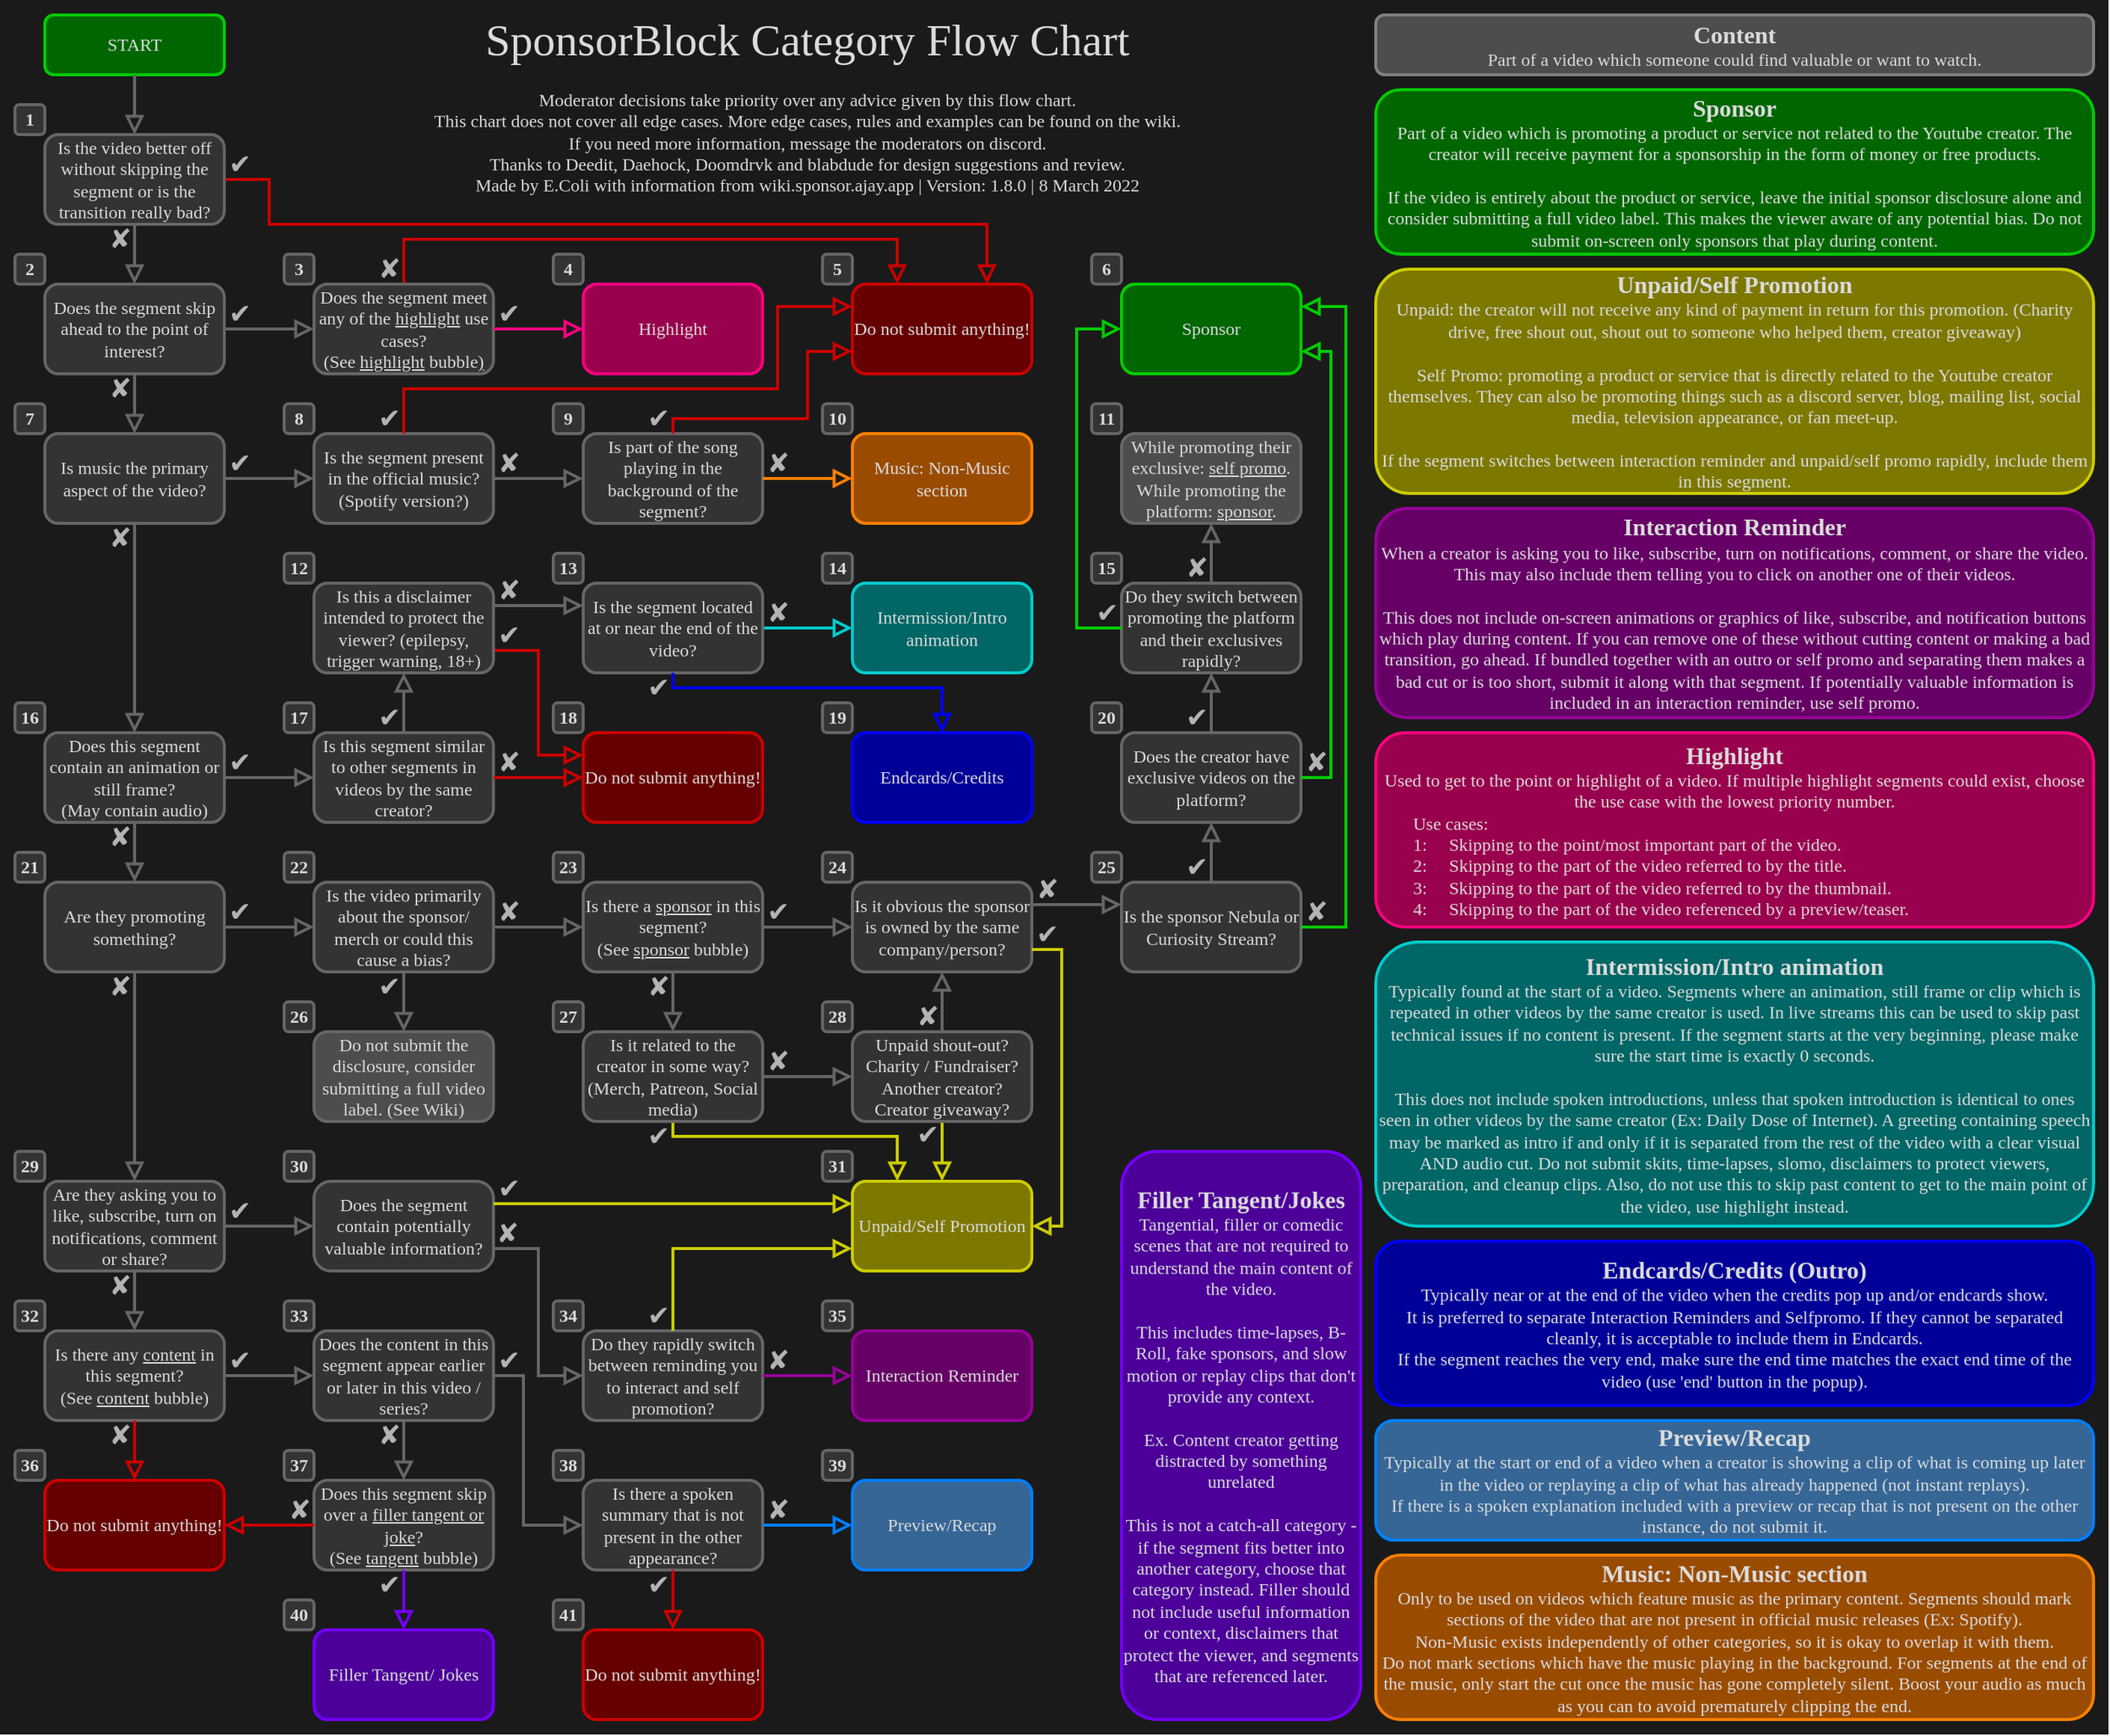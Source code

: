 <mxfile version="17.0.0" type="device"><diagram id="C5RBs43oDa-KdzZeNtuy" name="Page-1"><mxGraphModel dx="1422" dy="1928" grid="1" gridSize="10" guides="1" tooltips="1" connect="1" arrows="1" fold="1" page="1" pageScale="1" pageWidth="827" pageHeight="1169" math="0" shadow="0"><root><mxCell id="WIyWlLk6GJQsqaUBKTNV-0"/><mxCell id="WIyWlLk6GJQsqaUBKTNV-1" parent="WIyWlLk6GJQsqaUBKTNV-0"/><mxCell id="273" value="" style="rounded=0;whiteSpace=wrap;fontSize=12;fontColor=#B3B3B3;fillColor=#1A1A1A;fontFamily=Atkinson Hyperlegible;fontSource=https%3A%2F%2Ffonts.googleapis.com%2Fcss%3Ffamily%3DAtkinson%2BHyperlegible;html=1;fontStyle=0;spacingLeft=0;spacing=2;strokeColor=none;" parent="WIyWlLk6GJQsqaUBKTNV-1" vertex="1"><mxGeometry x="130" y="-120" width="1410" height="1160" as="geometry"/></mxCell><mxCell id="WIyWlLk6GJQsqaUBKTNV-3" value="START" style="rounded=1;whiteSpace=wrap;fontSize=12;glass=0;strokeWidth=2;shadow=0;fontFamily=Atkinson Hyperlegible;fillColor=#006600;fontColor=#DBDBDB;strokeColor=#00CC00;fontSource=https%3A%2F%2Ffonts.googleapis.com%2Fcss%3Ffamily%3DAtkinson%2BHyperlegible;html=1;fontStyle=0;spacingLeft=0;spacing=2;" parent="WIyWlLk6GJQsqaUBKTNV-1" vertex="1"><mxGeometry x="160" y="-110" width="120" height="40" as="geometry"/></mxCell><mxCell id="16" value="Do not submit anything!" style="rounded=1;whiteSpace=wrap;fontSize=12;glass=0;strokeWidth=2;shadow=0;fontFamily=Atkinson Hyperlegible;fontColor=#DBDBDB;fillColor=#660000;strokeColor=#CC0000;fontSource=https%3A%2F%2Ffonts.googleapis.com%2Fcss%3Ffamily%3DAtkinson%2BHyperlegible;html=1;fontStyle=0;spacingLeft=0;spacing=2;" parent="WIyWlLk6GJQsqaUBKTNV-1" vertex="1"><mxGeometry x="520" y="370" width="120" height="60" as="geometry"/></mxCell><mxCell id="53" value="✔" style="edgeStyle=orthogonalEdgeStyle;rounded=0;jettySize=auto;orthogonalLoop=1;fontSize=18;endArrow=block;endFill=0;endSize=8;strokeWidth=2;shadow=0;labelBackgroundColor=none;fontFamily=Atkinson Hyperlegible;exitX=1;exitY=0.5;exitDx=0;exitDy=0;entryX=0;entryY=0.5;entryDx=0;entryDy=0;fontStyle=0;fontColor=#B3B3B3;strokeColor=#666666;fontSource=https%3A%2F%2Ffonts.googleapis.com%2Fcss%3Ffamily%3DAtkinson%2BHyperlegible;html=1;spacingLeft=0;spacing=2;" parent="WIyWlLk6GJQsqaUBKTNV-1" source="393" target="55" edge="1"><mxGeometry x="-0.667" y="10" relative="1" as="geometry"><mxPoint as="offset"/><mxPoint x="280" y="500" as="sourcePoint"/><mxPoint x="340" y="600" as="targetPoint"/><Array as="points"><mxPoint x="290" y="500"/><mxPoint x="290" y="500"/></Array></mxGeometry></mxCell><mxCell id="55" value="Is the video primarily about the sponsor/ merch or could this cause a bias?" style="rounded=1;whiteSpace=wrap;fontSize=12;glass=0;strokeWidth=2;shadow=0;fontFamily=Atkinson Hyperlegible;fontColor=#DBDBDB;strokeColor=#666666;fillColor=#333333;fontSource=https%3A%2F%2Ffonts.googleapis.com%2Fcss%3Ffamily%3DAtkinson%2BHyperlegible;html=1;fontStyle=0;spacingLeft=0;spacing=2;" parent="WIyWlLk6GJQsqaUBKTNV-1" vertex="1"><mxGeometry x="340" y="470" width="120" height="60" as="geometry"/></mxCell><mxCell id="57" value="Is it obvious the sponsor is owned by the same company/person?" style="rounded=1;whiteSpace=wrap;fontSize=12;glass=0;strokeWidth=2;shadow=0;fontFamily=Atkinson Hyperlegible;fontColor=#DBDBDB;strokeColor=#666666;fillColor=#333333;fontSource=https%3A%2F%2Ffonts.googleapis.com%2Fcss%3Ffamily%3DAtkinson%2BHyperlegible;html=1;fontStyle=0;spacingLeft=0;spacing=2;" parent="WIyWlLk6GJQsqaUBKTNV-1" vertex="1"><mxGeometry x="700" y="470" width="120" height="60" as="geometry"/></mxCell><mxCell id="87" value="Is the sponsor Nebula or Curiosity Stream?" style="rounded=1;whiteSpace=wrap;fontSize=12;glass=0;strokeWidth=2;shadow=0;fontFamily=Atkinson Hyperlegible;fontColor=#DBDBDB;strokeColor=#666666;fillColor=#333333;fontSource=https%3A%2F%2Ffonts.googleapis.com%2Fcss%3Ffamily%3DAtkinson%2BHyperlegible;html=1;fontStyle=0;spacingLeft=0;spacing=2;" parent="WIyWlLk6GJQsqaUBKTNV-1" vertex="1"><mxGeometry x="880" y="470" width="120" height="60" as="geometry"/></mxCell><mxCell id="88" value="✔" style="rounded=0;jettySize=auto;orthogonalLoop=1;fontSize=18;endArrow=block;endFill=0;endSize=8;strokeWidth=2;shadow=0;labelBackgroundColor=none;edgeStyle=orthogonalEdgeStyle;fontFamily=Atkinson Hyperlegible;entryX=0.5;entryY=1;entryDx=0;entryDy=0;exitX=0.5;exitY=0;exitDx=0;exitDy=0;fontStyle=0;fontColor=#B3B3B3;strokeColor=#666666;fontSource=https%3A%2F%2Ffonts.googleapis.com%2Fcss%3Ffamily%3DAtkinson%2BHyperlegible;html=1;spacingLeft=0;spacing=2;" parent="WIyWlLk6GJQsqaUBKTNV-1" source="87" target="89" edge="1"><mxGeometry x="-0.5" y="10" relative="1" as="geometry"><mxPoint as="offset"/><mxPoint x="960" y="750" as="sourcePoint"/><mxPoint x="960" y="790" as="targetPoint"/><Array as="points"/></mxGeometry></mxCell><mxCell id="89" value="Does the creator have exclusive videos on the platform?" style="rounded=1;whiteSpace=wrap;fontSize=12;glass=0;strokeWidth=2;shadow=0;fontFamily=Atkinson Hyperlegible;fontColor=#DBDBDB;strokeColor=#666666;fillColor=#333333;fontSource=https%3A%2F%2Ffonts.googleapis.com%2Fcss%3Ffamily%3DAtkinson%2BHyperlegible;html=1;fontStyle=0;spacingLeft=0;spacing=2;" parent="WIyWlLk6GJQsqaUBKTNV-1" vertex="1"><mxGeometry x="880" y="370" width="120" height="60" as="geometry"/></mxCell><mxCell id="90" value="✔" style="rounded=0;jettySize=auto;orthogonalLoop=1;fontSize=18;endArrow=block;endFill=0;endSize=8;strokeWidth=2;shadow=0;labelBackgroundColor=none;edgeStyle=orthogonalEdgeStyle;fontFamily=Atkinson Hyperlegible;entryX=0.5;entryY=1;entryDx=0;entryDy=0;exitX=0.5;exitY=0;exitDx=0;exitDy=0;fontStyle=0;fontColor=#B3B3B3;strokeColor=#666666;fontSource=https%3A%2F%2Ffonts.googleapis.com%2Fcss%3Ffamily%3DAtkinson%2BHyperlegible;html=1;spacingLeft=0;spacing=2;" parent="WIyWlLk6GJQsqaUBKTNV-1" source="89" target="92" edge="1"><mxGeometry x="-0.5" y="10" relative="1" as="geometry"><mxPoint as="offset"/><mxPoint x="960.06" y="240" as="sourcePoint"/><mxPoint x="960.06" y="280" as="targetPoint"/></mxGeometry></mxCell><mxCell id="91" value="While promoting their exclusive: &lt;u&gt;self promo&lt;/u&gt;.&lt;br style=&quot;font-size: 12px&quot;&gt;While promoting the platform: &lt;u&gt;sponsor&lt;/u&gt;." style="rounded=1;whiteSpace=wrap;fontSize=12;glass=0;strokeWidth=2;shadow=0;fontFamily=Atkinson Hyperlegible;fontColor=#DBDBDB;strokeColor=#666666;fillColor=#4D4D4D;fontSource=https%3A%2F%2Ffonts.googleapis.com%2Fcss%3Ffamily%3DAtkinson%2BHyperlegible;html=1;fontStyle=0;spacingLeft=0;spacing=2;" parent="WIyWlLk6GJQsqaUBKTNV-1" vertex="1"><mxGeometry x="880" y="170" width="120" height="60" as="geometry"/></mxCell><mxCell id="92" value="Do they switch between promoting the platform and their exclusives rapidly?" style="rounded=1;whiteSpace=wrap;fontSize=12;glass=0;strokeWidth=2;shadow=0;fontFamily=Atkinson Hyperlegible;fontColor=#DBDBDB;strokeColor=#666666;fillColor=#333333;fontSource=https%3A%2F%2Ffonts.googleapis.com%2Fcss%3Ffamily%3DAtkinson%2BHyperlegible;html=1;fontStyle=0;spacingLeft=0;spacing=2;" parent="WIyWlLk6GJQsqaUBKTNV-1" vertex="1"><mxGeometry x="880" y="270" width="120" height="60" as="geometry"/></mxCell><mxCell id="93" value="✘" style="rounded=0;jettySize=auto;orthogonalLoop=1;fontSize=18;endArrow=block;endFill=0;endSize=8;strokeWidth=2;shadow=0;labelBackgroundColor=none;edgeStyle=orthogonalEdgeStyle;fontFamily=Atkinson Hyperlegible;exitX=0.5;exitY=0;exitDx=0;exitDy=0;entryX=0.5;entryY=1;entryDx=0;entryDy=0;fontStyle=0;fontColor=#B3B3B3;strokeColor=#666666;fontSource=https%3A%2F%2Ffonts.googleapis.com%2Fcss%3Ffamily%3DAtkinson%2BHyperlegible;html=1;spacingLeft=0;spacing=2;" parent="WIyWlLk6GJQsqaUBKTNV-1" source="92" target="91" edge="1"><mxGeometry x="-0.5" y="10" relative="1" as="geometry"><mxPoint as="offset"/><mxPoint x="960.06" y="340" as="sourcePoint"/><mxPoint x="960.06" y="380" as="targetPoint"/></mxGeometry></mxCell><mxCell id="94" value="✔" style="edgeStyle=orthogonalEdgeStyle;rounded=0;jettySize=auto;orthogonalLoop=1;fontSize=18;endArrow=block;endFill=0;endSize=8;strokeWidth=2;shadow=0;labelBackgroundColor=none;fontFamily=Atkinson Hyperlegible;exitX=0;exitY=0.5;exitDx=0;exitDy=0;entryX=0;entryY=0.5;entryDx=0;entryDy=0;fontStyle=0;fontColor=#B3B3B3;strokeColor=#00CC00;fontSource=https%3A%2F%2Ffonts.googleapis.com%2Fcss%3Ffamily%3DAtkinson%2BHyperlegible;html=1;spacingLeft=0;spacing=2;" parent="WIyWlLk6GJQsqaUBKTNV-1" source="92" target="95" edge="1"><mxGeometry x="-0.923" y="-10" relative="1" as="geometry"><mxPoint as="offset"/><mxPoint x="1020.06" y="210" as="sourcePoint"/><mxPoint x="1080.06" y="210" as="targetPoint"/><Array as="points"><mxPoint x="850" y="300"/><mxPoint x="850" y="100"/></Array></mxGeometry></mxCell><mxCell id="95" value="Sponsor" style="rounded=1;whiteSpace=wrap;fontSize=12;glass=0;strokeWidth=2;shadow=0;fontFamily=Atkinson Hyperlegible;fontColor=#DBDBDB;fillColor=#006600;strokeColor=#00CC00;fontSource=https%3A%2F%2Ffonts.googleapis.com%2Fcss%3Ffamily%3DAtkinson%2BHyperlegible;html=1;fontStyle=0;spacingLeft=0;spacing=2;" parent="WIyWlLk6GJQsqaUBKTNV-1" vertex="1"><mxGeometry x="880" y="70" width="120" height="60" as="geometry"/></mxCell><mxCell id="96" value="✘" style="edgeStyle=orthogonalEdgeStyle;rounded=0;jettySize=auto;orthogonalLoop=1;fontSize=18;endArrow=block;endFill=0;endSize=8;strokeWidth=2;shadow=0;labelBackgroundColor=none;fontFamily=Atkinson Hyperlegible;entryX=1;entryY=0.25;entryDx=0;entryDy=0;fontStyle=0;fontColor=#B3B3B3;strokeColor=#00CC00;fontSource=https%3A%2F%2Ffonts.googleapis.com%2Fcss%3Ffamily%3DAtkinson%2BHyperlegible;html=1;spacingLeft=0;spacing=2;exitX=1;exitY=0.5;exitDx=0;exitDy=0;" parent="WIyWlLk6GJQsqaUBKTNV-1" source="87" target="95" edge="1"><mxGeometry x="-0.958" y="10" relative="1" as="geometry"><mxPoint as="offset"/><mxPoint x="1000" y="500" as="sourcePoint"/><mxPoint x="1087" y="620" as="targetPoint"/><Array as="points"><mxPoint x="1030" y="500"/><mxPoint x="1030" y="85"/></Array></mxGeometry></mxCell><mxCell id="111" value="&lt;font style=&quot;font-size: 18px;&quot;&gt;✘&lt;/font&gt;" style="rounded=0;jettySize=auto;orthogonalLoop=1;fontSize=18;endArrow=block;endFill=0;endSize=8;strokeWidth=2;shadow=0;labelBackgroundColor=none;edgeStyle=orthogonalEdgeStyle;fontFamily=Atkinson Hyperlegible;exitX=0.5;exitY=1;exitDx=0;exitDy=0;entryX=0.5;entryY=0;entryDx=0;entryDy=0;fontStyle=0;fontColor=#B3B3B3;strokeColor=#666666;fontSource=https%3A%2F%2Ffonts.googleapis.com%2Fcss%3Ffamily%3DAtkinson%2BHyperlegible;html=1;spacingLeft=0;spacing=2;" parent="WIyWlLk6GJQsqaUBKTNV-1" source="113" target="333" edge="1"><mxGeometry x="-0.5" y="-10" relative="1" as="geometry"><mxPoint as="offset"/><mxPoint x="220" y="250" as="sourcePoint"/><mxPoint x="220" y="270" as="targetPoint"/></mxGeometry></mxCell><mxCell id="113" value="Does the segment skip ahead to the point of interest?" style="rounded=1;whiteSpace=wrap;fontSize=12;glass=0;strokeWidth=2;shadow=0;fontFamily=Atkinson Hyperlegible;fontColor=#DBDBDB;strokeColor=#666666;fillColor=#333333;fontSource=https%3A%2F%2Ffonts.googleapis.com%2Fcss%3Ffamily%3DAtkinson%2BHyperlegible;html=1;fontStyle=0;spacingLeft=0;spacing=2;" parent="WIyWlLk6GJQsqaUBKTNV-1" vertex="1"><mxGeometry x="160" y="70" width="120" height="60" as="geometry"/></mxCell><mxCell id="126" value="✘" style="rounded=0;jettySize=auto;orthogonalLoop=1;fontSize=18;endArrow=block;endFill=0;endSize=8;strokeWidth=2;shadow=0;labelBackgroundColor=none;edgeStyle=orthogonalEdgeStyle;fontFamily=Atkinson Hyperlegible;entryX=0.5;entryY=0;entryDx=0;entryDy=0;fontStyle=0;fontColor=#B3B3B3;strokeColor=#666666;fontSource=https%3A%2F%2Ffonts.googleapis.com%2Fcss%3Ffamily%3DAtkinson%2BHyperlegible;html=1;spacingLeft=0;spacing=2;exitX=0.5;exitY=1;exitDx=0;exitDy=0;" parent="WIyWlLk6GJQsqaUBKTNV-1" source="128" target="113" edge="1"><mxGeometry x="-0.5" y="-10" relative="1" as="geometry"><mxPoint as="offset"/><mxPoint x="220" y="130" as="sourcePoint"/><mxPoint x="220" y="170" as="targetPoint"/></mxGeometry></mxCell><mxCell id="127" value="✔" style="edgeStyle=orthogonalEdgeStyle;rounded=0;jettySize=auto;orthogonalLoop=1;fontSize=18;endArrow=block;endFill=0;endSize=8;strokeWidth=2;shadow=0;labelBackgroundColor=none;fontFamily=Atkinson Hyperlegible;exitX=1;exitY=0.5;exitDx=0;exitDy=0;fontStyle=0;fontColor=#B3B3B3;strokeColor=#CC0000;fontSource=https%3A%2F%2Ffonts.googleapis.com%2Fcss%3Ffamily%3DAtkinson%2BHyperlegible;html=1;spacingLeft=0;spacing=2;entryX=0.75;entryY=0;entryDx=0;entryDy=0;" parent="WIyWlLk6GJQsqaUBKTNV-1" source="128" target="345" edge="1"><mxGeometry x="-0.966" y="10" relative="1" as="geometry"><mxPoint as="offset"/><mxPoint x="270" y="10" as="sourcePoint"/><mxPoint x="820" y="460" as="targetPoint"/><Array as="points"><mxPoint x="310"/><mxPoint x="310" y="30"/><mxPoint x="790" y="30"/></Array></mxGeometry></mxCell><mxCell id="128" value="Is the video better off without skipping the segment or is the transition really bad?" style="rounded=1;whiteSpace=wrap;fontSize=12;glass=0;strokeWidth=2;shadow=0;fontFamily=Atkinson Hyperlegible;fontColor=#DBDBDB;strokeColor=#666666;fillColor=#333333;fontSource=https%3A%2F%2Ffonts.googleapis.com%2Fcss%3Ffamily%3DAtkinson%2BHyperlegible;html=1;fontStyle=0;spacingLeft=0;spacing=2;" parent="WIyWlLk6GJQsqaUBKTNV-1" vertex="1"><mxGeometry x="160" y="-30" width="120" height="60" as="geometry"/></mxCell><mxCell id="129" value="" style="rounded=0;jettySize=auto;orthogonalLoop=1;fontSize=18;endArrow=block;endFill=0;endSize=8;strokeWidth=2;shadow=0;labelBackgroundColor=none;edgeStyle=orthogonalEdgeStyle;fontFamily=Atkinson Hyperlegible;exitX=0.5;exitY=1;exitDx=0;exitDy=0;fontStyle=0;fontColor=#B3B3B3;strokeColor=#666666;fontSource=https%3A%2F%2Ffonts.googleapis.com%2Fcss%3Ffamily%3DAtkinson%2BHyperlegible;html=1;spacingLeft=0;spacing=2;entryX=0.5;entryY=0;entryDx=0;entryDy=0;" parent="WIyWlLk6GJQsqaUBKTNV-1" source="WIyWlLk6GJQsqaUBKTNV-3" target="128" edge="1"><mxGeometry x="-0.5" y="-10" relative="1" as="geometry"><mxPoint as="offset"/><mxPoint x="230.0" y="40.0" as="sourcePoint"/><mxPoint x="220" y="-30" as="targetPoint"/></mxGeometry></mxCell><mxCell id="130" value="Unpaid/Self Promotion" style="rounded=1;whiteSpace=wrap;fontSize=12;glass=0;strokeWidth=2;shadow=0;fontFamily=Atkinson Hyperlegible;fontColor=#DBDBDB;fillColor=#7D7800;strokeColor=#CCCC00;fontSource=https%3A%2F%2Ffonts.googleapis.com%2Fcss%3Ffamily%3DAtkinson%2BHyperlegible;html=1;fontStyle=0;spacingLeft=0;spacing=2;" parent="WIyWlLk6GJQsqaUBKTNV-1" vertex="1"><mxGeometry x="700" y="670" width="120" height="60" as="geometry"/></mxCell><mxCell id="146" value="Are they asking you to like, subscribe, turn on notifications, comment or share?" style="rounded=1;whiteSpace=wrap;fontSize=12;glass=0;strokeWidth=2;shadow=0;fontFamily=Atkinson Hyperlegible;fontColor=#DBDBDB;strokeColor=#666666;fillColor=#333333;fontSource=https%3A%2F%2Ffonts.googleapis.com%2Fcss%3Ffamily%3DAtkinson%2BHyperlegible;html=1;fontStyle=0;spacingLeft=0;spacing=2;" parent="WIyWlLk6GJQsqaUBKTNV-1" vertex="1"><mxGeometry x="160" y="670" width="120" height="60" as="geometry"/></mxCell><mxCell id="154" value="Interaction Reminder" style="rounded=1;whiteSpace=wrap;fontSize=12;glass=0;strokeWidth=2;shadow=0;fontFamily=Atkinson Hyperlegible;fontColor=#DBDBDB;fillColor=#660066;strokeColor=#990099;fontSource=https%3A%2F%2Ffonts.googleapis.com%2Fcss%3Ffamily%3DAtkinson%2BHyperlegible;html=1;fontStyle=0;spacingLeft=0;spacing=2;" parent="WIyWlLk6GJQsqaUBKTNV-1" vertex="1"><mxGeometry x="700" y="770" width="120" height="60" as="geometry"/></mxCell><mxCell id="155" value="Do they rapidly switch between reminding you to interact and self promotion?" style="rounded=1;whiteSpace=wrap;fontSize=12;glass=0;strokeWidth=2;shadow=0;fontFamily=Atkinson Hyperlegible;fontColor=#DBDBDB;strokeColor=#666666;fillColor=#333333;fontSource=https%3A%2F%2Ffonts.googleapis.com%2Fcss%3Ffamily%3DAtkinson%2BHyperlegible;html=1;fontStyle=0;spacingLeft=0;spacing=2;" parent="WIyWlLk6GJQsqaUBKTNV-1" vertex="1"><mxGeometry x="520" y="770" width="120" height="60" as="geometry"/></mxCell><mxCell id="61" value="✔" style="rounded=0;jettySize=auto;orthogonalLoop=1;fontSize=18;endArrow=block;endFill=0;endSize=8;strokeWidth=2;shadow=0;labelBackgroundColor=none;edgeStyle=orthogonalEdgeStyle;fontFamily=Atkinson Hyperlegible;exitX=0.5;exitY=1;exitDx=0;exitDy=0;jumpStyle=arc;fontStyle=0;fontColor=#B3B3B3;strokeColor=#CCCC00;fontSource=https%3A%2F%2Ffonts.googleapis.com%2Fcss%3Ffamily%3DAtkinson%2BHyperlegible;html=1;spacingLeft=0;spacing=2;jumpSize=8;entryX=0.25;entryY=0;entryDx=0;entryDy=0;" parent="WIyWlLk6GJQsqaUBKTNV-1" source="401" target="130" edge="1"><mxGeometry x="-0.895" y="-10" relative="1" as="geometry"><mxPoint x="-10" y="-10" as="offset"/><mxPoint x="550" y="630" as="sourcePoint"/><mxPoint x="580.0" y="670" as="targetPoint"/><Array as="points"><mxPoint x="580" y="640"/><mxPoint x="730" y="640"/></Array></mxGeometry></mxCell><mxCell id="211" value="✘" style="edgeStyle=orthogonalEdgeStyle;rounded=0;jettySize=auto;orthogonalLoop=1;fontSize=18;endArrow=block;endFill=0;endSize=8;strokeWidth=2;shadow=0;labelBackgroundColor=none;fontFamily=Atkinson Hyperlegible;exitX=1;exitY=0.5;exitDx=0;exitDy=0;entryX=1;entryY=0.75;entryDx=0;entryDy=0;fontStyle=0;fontColor=#B3B3B3;strokeColor=#00CC00;fontSource=https%3A%2F%2Ffonts.googleapis.com%2Fcss%3Ffamily%3DAtkinson%2BHyperlegible;html=1;spacingLeft=0;spacing=2;" parent="WIyWlLk6GJQsqaUBKTNV-1" source="89" target="95" edge="1"><mxGeometry x="-0.815" y="10" relative="1" as="geometry"><mxPoint as="offset"/><mxPoint x="1010.06" y="20" as="sourcePoint"/><mxPoint x="1070.06" y="20" as="targetPoint"/><Array as="points"><mxPoint x="1020" y="400"/><mxPoint x="1020" y="115"/></Array></mxGeometry></mxCell><mxCell id="214" value="&lt;font style=&quot;font-size: 30px&quot;&gt;SponsorBlock Category Flow Chart&lt;/font&gt;&lt;br&gt;&lt;div&gt;&lt;br&gt;&lt;/div&gt;&lt;div&gt;Moderator decisions take priority over any advice given by this flow chart. &lt;/div&gt;&lt;div&gt;This chart does not cover all edge cases. More edge cases, rules and examples can be found on the wiki.&lt;/div&gt;&lt;div&gt;If you need more information, message the moderators on discord.&lt;br&gt;Thanks to Deedit, Daehock, Doomdrvk and blabdude for design suggestions and review.&lt;br&gt;&lt;/div&gt;&lt;div&gt;Made by E.Coli with information from wiki.sponsor.ajay.app | Version: 1.8.0 | 8 March 2022&lt;/div&gt;" style="text;fillColor=none;align=center;verticalAlign=middle;whiteSpace=wrap;rounded=0;fontFamily=Atkinson Hyperlegible;strokeWidth=2;fontColor=#DBDBDB;fontSource=https%3A%2F%2Ffonts.googleapis.com%2Fcss%3Ffamily%3DAtkinson%2BHyperlegible;fontSize=12;html=1;fontStyle=0;spacingLeft=0;spacing=2;" parent="WIyWlLk6GJQsqaUBKTNV-1" vertex="1"><mxGeometry x="340" y="-110" width="660" height="120" as="geometry"/></mxCell><mxCell id="226" value="&lt;b&gt;&lt;font style=&quot;font-size: 16px&quot;&gt;Content&lt;/font&gt;&lt;/b&gt;&lt;br style=&quot;font-size: 12px&quot;&gt;Part of a video which someone could find valuable or want to watch." style="rounded=1;whiteSpace=wrap;fontFamily=Atkinson Hyperlegible;strokeWidth=2;fontColor=#DBDBDB;fillColor=#4D4D4D;strokeColor=#808080;fontSource=https%3A%2F%2Ffonts.googleapis.com%2Fcss%3Ffamily%3DAtkinson%2BHyperlegible;fontSize=12;html=1;fontStyle=0;spacingLeft=0;spacing=2;" parent="WIyWlLk6GJQsqaUBKTNV-1" vertex="1"><mxGeometry x="1050" y="-110" width="480" height="40" as="geometry"/></mxCell><mxCell id="99" value="✔" style="rounded=0;jettySize=auto;orthogonalLoop=1;fontSize=18;endArrow=block;endFill=0;endSize=8;strokeWidth=2;shadow=0;labelBackgroundColor=none;edgeStyle=orthogonalEdgeStyle;fontFamily=Atkinson Hyperlegible;exitX=0.5;exitY=1;exitDx=0;exitDy=0;jumpStyle=arc;fontStyle=0;fontColor=#B3B3B3;strokeColor=#CCCC00;fontSource=https%3A%2F%2Ffonts.googleapis.com%2Fcss%3Ffamily%3DAtkinson%2BHyperlegible;html=1;spacingLeft=0;spacing=2;spacingBottom=0;entryX=0.5;entryY=0;entryDx=0;entryDy=0;" parent="WIyWlLk6GJQsqaUBKTNV-1" source="402" target="130" edge="1"><mxGeometry x="-0.5" y="-10" relative="1" as="geometry"><mxPoint y="-1" as="offset"/><mxPoint x="760" y="629" as="sourcePoint"/><mxPoint x="880" y="600" as="targetPoint"/><Array as="points"/></mxGeometry></mxCell><mxCell id="240" value="&lt;b&gt;&lt;font style=&quot;font-size: 16px&quot;&gt;Sponsor&lt;/font&gt;&lt;/b&gt;&lt;br style=&quot;font-size: 12px&quot;&gt;Part of a video which is promoting a product or service not related to the Youtube creator. The creator will receive payment for a sponsorship in the form of money or free products.&lt;br style=&quot;font-size: 12px&quot;&gt;&lt;br style=&quot;font-size: 12px&quot;&gt;If the video is entirely about the product or service, leave the initial sponsor disclosure alone and consider submitting a full video label. This makes the viewer aware of any potential bias. Do not submit on-screen only sponsors that play during content." style="rounded=1;whiteSpace=wrap;fontFamily=Atkinson Hyperlegible;strokeWidth=2;fontColor=#DBDBDB;fillColor=#006600;strokeColor=#00CC00;fontSource=https%3A%2F%2Ffonts.googleapis.com%2Fcss%3Ffamily%3DAtkinson%2BHyperlegible;fontSize=12;html=1;fontStyle=0;spacingLeft=0;spacing=2;" parent="WIyWlLk6GJQsqaUBKTNV-1" vertex="1"><mxGeometry x="1050" y="-60" width="480" height="110" as="geometry"/></mxCell><mxCell id="241" value="&lt;b&gt;&lt;font style=&quot;font-size: 16px&quot;&gt;Unpaid/Self Promotion&lt;/font&gt;&lt;/b&gt;&lt;br style=&quot;font-size: 12px&quot;&gt;Unpaid: the creator will not receive any kind of payment in return for this promotion. (Charity drive, free shout out, shout out to someone who helped them, creator giveaway)&lt;br style=&quot;font-size: 12px&quot;&gt;&lt;br style=&quot;font-size: 12px&quot;&gt;Self Promo: promoting a product or service that is directly related to the Youtube creator themselves. They can also be promoting things such as a discord server, blog, mailing list, social media, television appearance, or fan meet-up.&lt;br style=&quot;font-size: 12px&quot;&gt;&lt;br style=&quot;font-size: 12px&quot;&gt;If the segment switches between interaction reminder and unpaid/self promo rapidly, include them in this segment." style="rounded=1;whiteSpace=wrap;fontFamily=Atkinson Hyperlegible;strokeWidth=2;fontColor=#DBDBDB;fillColor=#7D7800;strokeColor=#CCCC00;fontSource=https%3A%2F%2Ffonts.googleapis.com%2Fcss%3Ffamily%3DAtkinson%2BHyperlegible;fontSize=12;html=1;fontStyle=0;spacingLeft=0;spacing=2;" parent="WIyWlLk6GJQsqaUBKTNV-1" vertex="1"><mxGeometry x="1050" y="60" width="480" height="150" as="geometry"/></mxCell><mxCell id="242" value="&lt;b&gt;&lt;font style=&quot;font-size: 16px&quot;&gt;Interaction Reminder&lt;/font&gt;&lt;/b&gt;&lt;br style=&quot;font-size: 12px&quot;&gt;When a creator is asking you to like, subscribe, turn on notifications, comment, or share the video. This may also include them telling you to click on another one of their videos.&lt;br style=&quot;font-size: 12px&quot;&gt;&lt;br style=&quot;font-size: 12px&quot;&gt;This does not include on-screen animations or graphics of like, subscribe, and notification buttons which play during content. If you can remove one of these without cutting content or making a bad transition, go ahead. If bundled together with an outro or self promo and separating them makes a bad cut or is too short, submit it along with that segment. If potentially valuable information is included in an interaction reminder, use self promo." style="rounded=1;whiteSpace=wrap;fontFamily=Atkinson Hyperlegible;strokeWidth=2;fontColor=#DBDBDB;fillColor=#660066;strokeColor=#990099;fontSource=https%3A%2F%2Ffonts.googleapis.com%2Fcss%3Ffamily%3DAtkinson%2BHyperlegible;fontSize=12;html=1;fontStyle=0;spacingLeft=0;spacing=2;" parent="WIyWlLk6GJQsqaUBKTNV-1" vertex="1"><mxGeometry x="1050" y="220" width="480" height="140" as="geometry"/></mxCell><mxCell id="254" value="&lt;font style=&quot;font-size: 16px&quot;&gt;&lt;b&gt;Endcards/Credits (Outro)&lt;/b&gt;&lt;/font&gt;&lt;br style=&quot;font-size: 12px&quot;&gt;Typically near or at the end of the video when the credits pop up and/or endcards show.&lt;br style=&quot;font-size: 12px&quot;&gt;&lt;div&gt;It is preferred to separate Interaction Reminders and Selfpromo. If they cannot be separated cleanly, it is acceptable to include them in Endcards.&lt;br&gt;&lt;/div&gt;&lt;div&gt;If the segment reaches the very end, make sure the end time matches the exact end time of the video (use 'end' button in the popup).&lt;/div&gt;" style="rounded=1;whiteSpace=wrap;fontFamily=Atkinson Hyperlegible;strokeWidth=2;fontColor=#DBDBDB;fontSource=https%3A%2F%2Ffonts.googleapis.com%2Fcss%3Ffamily%3DAtkinson%2BHyperlegible;fontSize=12;html=1;fontStyle=0;spacingLeft=0;spacing=2;fillColor=#000099;strokeColor=#0000FF;" parent="WIyWlLk6GJQsqaUBKTNV-1" vertex="1"><mxGeometry x="1050" y="710" width="480" height="110" as="geometry"/></mxCell><mxCell id="260" value="&lt;b&gt;&lt;font style=&quot;font-size: 16px&quot;&gt;Preview/Recap&lt;/font&gt;&lt;/b&gt;&lt;br style=&quot;font-size: 12px&quot;&gt;Typically at the start or end of a video when a creator is showing a clip of what is coming up later in the video or replaying a clip of what has already happened (not instant replays).&lt;br style=&quot;font-size: 12px&quot;&gt;If there is a spoken explanation included with a preview or recap that is not present on the other instance, do not submit it. " style="rounded=1;whiteSpace=wrap;fontFamily=Atkinson Hyperlegible;strokeWidth=2;fontColor=#DBDBDB;fillColor=#366696;strokeColor=#007FFF;fontSource=https%3A%2F%2Ffonts.googleapis.com%2Fcss%3Ffamily%3DAtkinson%2BHyperlegible;fontSize=12;html=1;fontStyle=0;spacingLeft=0;spacing=2;" parent="WIyWlLk6GJQsqaUBKTNV-1" vertex="1"><mxGeometry x="1050" y="830" width="480" height="80" as="geometry"/></mxCell><mxCell id="261" value="&lt;b&gt;&lt;font style=&quot;font-size: 16px&quot;&gt;Music: Non-Music section&lt;/font&gt;&lt;/b&gt;&lt;br style=&quot;font-size: 12px&quot;&gt;Only to be used on videos which feature music as the primary content. Segments should mark sections of the video that are not present in official music releases (Ex: Spotify).&lt;br&gt;Non-Music exists independently of other categories, so it is okay to overlap it with them.&lt;br style=&quot;font-size: 12px&quot;&gt;Do not mark sections which have the music playing in the background. For segments at the end of the music, only start the cut once the music has gone completely silent. Boost your audio as much as you can to avoid prematurely clipping the end." style="rounded=1;whiteSpace=wrap;fontFamily=Atkinson Hyperlegible;strokeWidth=2;fontColor=#DBDBDB;fillColor=#994C00;strokeColor=#FF8000;fontSource=https%3A%2F%2Ffonts.googleapis.com%2Fcss%3Ffamily%3DAtkinson%2BHyperlegible;fontSize=12;html=1;fontStyle=0;spacingLeft=0;spacing=2;" parent="WIyWlLk6GJQsqaUBKTNV-1" vertex="1"><mxGeometry x="1050" y="920" width="480" height="110" as="geometry"/></mxCell><mxCell id="276" value="✘" style="rounded=0;jettySize=auto;orthogonalLoop=1;fontSize=18;endArrow=block;endFill=0;endSize=8;strokeWidth=2;shadow=0;labelBackgroundColor=none;edgeStyle=orthogonalEdgeStyle;fontFamily=Atkinson Hyperlegible;entryX=0.25;entryY=0;entryDx=0;entryDy=0;fontStyle=0;fontColor=#B3B3B3;fontSource=https%3A%2F%2Ffonts.googleapis.com%2Fcss%3Ffamily%3DAtkinson%2BHyperlegible;html=1;spacingLeft=0;spacing=2;exitX=0.5;exitY=0;exitDx=0;exitDy=0;strokeColor=#CC0000;" parent="WIyWlLk6GJQsqaUBKTNV-1" source="277" target="345" edge="1"><mxGeometry x="-0.949" y="10" relative="1" as="geometry"><mxPoint as="offset"/><mxPoint x="400" y="130" as="sourcePoint"/><mxPoint x="400" y="170.0" as="targetPoint"/><Array as="points"><mxPoint x="400" y="40"/><mxPoint x="730" y="40"/></Array></mxGeometry></mxCell><mxCell id="277" value="Does the segment meet any of the &lt;u&gt;highlight&lt;/u&gt; use cases?&lt;br&gt;(See &lt;u&gt;highlight&lt;/u&gt; bubble&lt;u&gt;)&lt;/u&gt;" style="rounded=1;whiteSpace=wrap;fontSize=12;glass=0;strokeWidth=2;shadow=0;fontFamily=Atkinson Hyperlegible;fontColor=#DBDBDB;strokeColor=#666666;fillColor=#333333;fontSource=https%3A%2F%2Ffonts.googleapis.com%2Fcss%3Ffamily%3DAtkinson%2BHyperlegible;html=1;fontStyle=0;spacingLeft=0;spacing=2;" parent="WIyWlLk6GJQsqaUBKTNV-1" vertex="1"><mxGeometry x="340" y="70" width="120" height="60" as="geometry"/></mxCell><mxCell id="278" value="✔" style="rounded=0;jettySize=auto;orthogonalLoop=1;fontSize=18;endArrow=block;endFill=0;endSize=8;strokeWidth=2;shadow=0;labelBackgroundColor=none;edgeStyle=orthogonalEdgeStyle;fontFamily=Atkinson Hyperlegible;exitX=1;exitY=0.5;exitDx=0;exitDy=0;entryX=0;entryY=0.5;entryDx=0;entryDy=0;fontStyle=0;fontColor=#B3B3B3;strokeColor=#666666;fontSource=https%3A%2F%2Ffonts.googleapis.com%2Fcss%3Ffamily%3DAtkinson%2BHyperlegible;html=1;spacingLeft=0;spacing=2;jumpStyle=arc;jumpSize=8;" parent="WIyWlLk6GJQsqaUBKTNV-1" source="113" target="277" edge="1"><mxGeometry x="-0.667" y="10" relative="1" as="geometry"><mxPoint as="offset"/><mxPoint x="230" y="40.0" as="sourcePoint"/><mxPoint x="230" y="80.0" as="targetPoint"/><Array as="points"><mxPoint x="290" y="100"/><mxPoint x="290" y="100"/></Array></mxGeometry></mxCell><mxCell id="279" value="Highlight" style="rounded=1;whiteSpace=wrap;fontSize=12;glass=0;strokeWidth=2;shadow=0;fontFamily=Atkinson Hyperlegible;fontColor=#DBDBDB;fontSource=https%3A%2F%2Ffonts.googleapis.com%2Fcss%3Ffamily%3DAtkinson%2BHyperlegible;html=1;fontStyle=0;spacingLeft=0;spacing=2;fillColor=#99004D;strokeColor=#FF0080;" parent="WIyWlLk6GJQsqaUBKTNV-1" vertex="1"><mxGeometry x="520" y="70" width="120" height="60" as="geometry"/></mxCell><mxCell id="282" value="✔" style="rounded=0;jettySize=auto;orthogonalLoop=1;fontSize=18;endArrow=block;endFill=0;endSize=8;strokeWidth=2;shadow=0;labelBackgroundColor=none;edgeStyle=orthogonalEdgeStyle;fontFamily=Atkinson Hyperlegible;exitX=1;exitY=0.5;exitDx=0;exitDy=0;entryX=0;entryY=0.5;entryDx=0;entryDy=0;fontStyle=0;fontColor=#B3B3B3;fontSource=https%3A%2F%2Ffonts.googleapis.com%2Fcss%3Ffamily%3DAtkinson%2BHyperlegible;html=1;spacingLeft=0;spacing=2;strokeColor=#FF0080;" parent="WIyWlLk6GJQsqaUBKTNV-1" source="277" target="279" edge="1"><mxGeometry x="-0.667" y="10" relative="1" as="geometry"><mxPoint as="offset"/><mxPoint x="460" y="99.66" as="sourcePoint"/><mxPoint x="520.0" y="99.66" as="targetPoint"/></mxGeometry></mxCell><mxCell id="283" value="&lt;div&gt;&lt;b&gt;&lt;font style=&quot;font-size: 16px&quot;&gt;Highlight&lt;/font&gt;&lt;/b&gt;&lt;/div&gt;&lt;div&gt;&lt;span&gt;&lt;font style=&quot;font-size: 12px&quot;&gt;Used to &lt;/font&gt;&lt;/span&gt;&lt;span&gt;&lt;font style=&quot;font-size: 12px&quot;&gt;get to the point or highlight of a video. If multiple highlight segments could exist, choose the use case with the lowest priority number.&lt;/font&gt;&lt;/span&gt;&lt;/div&gt;&lt;div&gt;&lt;div align=&quot;left&quot;&gt;&lt;span&gt;&lt;font style=&quot;font-size: 12px&quot;&gt;&lt;span style=&quot;white-space: pre&quot;&gt;&#9;&lt;/span&gt;Use cases:&lt;/font&gt;&lt;/span&gt;&lt;br&gt;&lt;/div&gt; &lt;div align=&quot;left&quot;&gt;&lt;span style=&quot;white-space: pre&quot;&gt;&#9;&lt;/span&gt;&lt;span&gt;&lt;/span&gt;1&lt;span&gt;&lt;/span&gt;:&lt;span&gt;&lt;span style=&quot;white-space: pre&quot;&gt;&#9;&lt;/span&gt;&lt;/span&gt;Skipping to the point/most important part of the video&lt;span&gt;&lt;/span&gt;.&lt;br&gt;&lt;span style=&quot;white-space: pre&quot;&gt;&#9;&lt;/span&gt;&lt;span&gt;&lt;/span&gt;2&lt;span&gt;&lt;/span&gt;&lt;span&gt;&lt;span&gt;&lt;/span&gt;&lt;/span&gt;:&lt;span&gt;&lt;span&gt;&lt;span style=&quot;white-space: pre&quot;&gt;&#9;&lt;/span&gt;S&lt;/span&gt;&lt;/span&gt;kipping to the part of the video referred to by the title.&lt;br&gt;&lt;span style=&quot;white-space: pre&quot;&gt;&#9;&lt;/span&gt;&lt;span&gt;&lt;/span&gt;&lt;span&gt;&lt;/span&gt;3:&lt;span&gt;&lt;/span&gt;&lt;span&gt;&lt;span&gt;&lt;/span&gt;&lt;/span&gt;&lt;span style=&quot;white-space: pre&quot;&gt;&#9;&lt;/span&gt;Skipping to the part of the video referred to by the thumbnail.&lt;br&gt;&lt;span style=&quot;white-space: pre&quot;&gt;&#9;&lt;/span&gt;&lt;span&gt;&lt;/span&gt;4:&lt;span&gt;&lt;/span&gt;&lt;span&gt;&lt;/span&gt;&lt;span style=&quot;white-space: pre&quot;&gt;&#9;&lt;/span&gt;Skipping to the part of the video referenced by a preview/teaser.&lt;/div&gt;&lt;/div&gt;" style="rounded=1;whiteSpace=wrap;fontSize=12;glass=0;strokeWidth=2;shadow=0;fontFamily=Atkinson Hyperlegible;fontColor=#DBDBDB;fontSource=https%3A%2F%2Ffonts.googleapis.com%2Fcss%3Ffamily%3DAtkinson%2BHyperlegible;html=1;fontStyle=0;spacingLeft=0;spacing=2;fillColor=#99004D;strokeColor=#FF0080;" parent="WIyWlLk6GJQsqaUBKTNV-1" vertex="1"><mxGeometry x="1050" y="370" width="480" height="130" as="geometry"/></mxCell><mxCell id="284" value="&lt;b&gt;&lt;font style=&quot;font-size: 16px&quot;&gt;Intermission/Intro animation&lt;/font&gt;&lt;/b&gt;&lt;br style=&quot;font-size: 12px&quot;&gt;Typically found at the start of a video. Segments where an animation, still frame or clip which is repeated in other videos by the same creator is used. In live streams this can be used to skip past technical issues if no content is present. If the segment starts at the very beginning, please make sure the start time is exactly 0 seconds.&lt;br&gt;&lt;br&gt;This does not include spoken introductions, unless that spoken introduction is identical to ones seen in other videos by the same creator (Ex: Daily Dose of Internet). A greeting containing speech may be marked as intro if and only if it is separated from the rest of the video with a clear visual AND audio cut. Do not submit skits, time-lapses, slomo, disclaimers to protect viewers, preparation, and cleanup clips. Also, do not use this to skip past content to get to the main point of the video, use highlight instead." style="rounded=1;whiteSpace=wrap;fontFamily=Atkinson Hyperlegible;strokeWidth=2;fontColor=#DBDBDB;fontSource=https%3A%2F%2Ffonts.googleapis.com%2Fcss%3Ffamily%3DAtkinson%2BHyperlegible;fontSize=12;html=1;fontStyle=0;spacingLeft=0;spacing=2;fillColor=#006666;strokeColor=#00CCCC;" parent="WIyWlLk6GJQsqaUBKTNV-1" vertex="1"><mxGeometry x="1050" y="510" width="480" height="190" as="geometry"/></mxCell><mxCell id="291" value="Does the segment contain potentially valuable information?" style="rounded=1;whiteSpace=wrap;fontSize=12;glass=0;strokeWidth=2;shadow=0;fontFamily=Atkinson Hyperlegible;fontColor=#DBDBDB;strokeColor=#666666;fillColor=#333333;fontSource=https%3A%2F%2Ffonts.googleapis.com%2Fcss%3Ffamily%3DAtkinson%2BHyperlegible;html=1;fontStyle=0;spacingLeft=0;spacing=2;arcSize=19;" parent="WIyWlLk6GJQsqaUBKTNV-1" vertex="1"><mxGeometry x="340" y="670" width="120" height="60" as="geometry"/></mxCell><mxCell id="300" value="Does this segment contain an animation or still frame?&lt;br style=&quot;font-size: 12px;&quot;&gt;(May contain audio)" style="rounded=1;whiteSpace=wrap;fontSize=12;glass=0;strokeWidth=2;shadow=0;fontFamily=Atkinson Hyperlegible;fontColor=#DBDBDB;strokeColor=#666666;fillColor=#333333;fontSource=https%3A%2F%2Ffonts.googleapis.com%2Fcss%3Ffamily%3DAtkinson%2BHyperlegible;html=1;fontStyle=0;spacingLeft=0;spacing=2;" parent="WIyWlLk6GJQsqaUBKTNV-1" vertex="1"><mxGeometry x="160" y="370" width="120" height="60" as="geometry"/></mxCell><mxCell id="302" value="✔" style="edgeStyle=orthogonalEdgeStyle;rounded=0;jettySize=auto;orthogonalLoop=1;fontSize=18;endArrow=block;endFill=0;endSize=8;strokeWidth=2;shadow=0;labelBackgroundColor=none;fontFamily=Atkinson Hyperlegible;exitX=1;exitY=0.5;exitDx=0;exitDy=0;entryX=0;entryY=0.5;entryDx=0;entryDy=0;fontStyle=0;fontColor=#B3B3B3;strokeColor=#666666;fontSource=https%3A%2F%2Ffonts.googleapis.com%2Fcss%3Ffamily%3DAtkinson%2BHyperlegible;html=1;spacingLeft=0;spacing=2;" parent="WIyWlLk6GJQsqaUBKTNV-1" source="300" target="304" edge="1"><mxGeometry x="-0.667" y="10" relative="1" as="geometry"><mxPoint as="offset"/><mxPoint x="280" y="400" as="sourcePoint"/><mxPoint x="530" y="410.0" as="targetPoint"/><Array as="points"><mxPoint x="300" y="400"/><mxPoint x="300" y="400"/></Array></mxGeometry></mxCell><mxCell id="303" value="✔" style="rounded=0;jettySize=auto;orthogonalLoop=1;fontSize=18;endArrow=block;endFill=0;endSize=8;strokeWidth=2;shadow=0;labelBackgroundColor=none;edgeStyle=orthogonalEdgeStyle;fontFamily=Atkinson Hyperlegible;exitX=0.5;exitY=0;exitDx=0;exitDy=0;entryX=0.5;entryY=1;entryDx=0;entryDy=0;fontStyle=0;fontColor=#B3B3B3;strokeColor=#666666;fontSource=https%3A%2F%2Ffonts.googleapis.com%2Fcss%3Ffamily%3DAtkinson%2BHyperlegible;html=1;spacingLeft=0;spacing=2;" parent="WIyWlLk6GJQsqaUBKTNV-1" source="304" target="389" edge="1"><mxGeometry x="-0.5" y="10" relative="1" as="geometry"><mxPoint as="offset"/><mxPoint x="400.0" y="330" as="sourcePoint"/><mxPoint x="400" y="370" as="targetPoint"/></mxGeometry></mxCell><mxCell id="304" value="Is this segment similar to other segments in videos by the same creator?" style="rounded=1;whiteSpace=wrap;fontSize=12;glass=0;strokeWidth=2;shadow=0;fontFamily=Atkinson Hyperlegible;fontColor=#DBDBDB;strokeColor=#666666;fillColor=#333333;fontSource=https%3A%2F%2Ffonts.googleapis.com%2Fcss%3Ffamily%3DAtkinson%2BHyperlegible;html=1;fontStyle=0;spacingLeft=0;spacing=2;" parent="WIyWlLk6GJQsqaUBKTNV-1" vertex="1"><mxGeometry x="340" y="370" width="120" height="60" as="geometry"/></mxCell><mxCell id="310" value="✘" style="rounded=0;jettySize=auto;orthogonalLoop=1;fontSize=18;endArrow=block;endFill=0;endSize=8;strokeWidth=2;shadow=0;labelBackgroundColor=none;edgeStyle=orthogonalEdgeStyle;fontFamily=Atkinson Hyperlegible;exitX=1;exitY=0.5;exitDx=0;exitDy=0;entryX=0;entryY=0.5;entryDx=0;entryDy=0;fontStyle=0;fontColor=#B3B3B3;strokeColor=#CC0000;fontSource=https%3A%2F%2Ffonts.googleapis.com%2Fcss%3Ffamily%3DAtkinson%2BHyperlegible;html=1;spacingLeft=0;spacing=2;spacingBottom=0;jumpSize=8;jumpStyle=arc;" parent="WIyWlLk6GJQsqaUBKTNV-1" source="304" target="16" edge="1"><mxGeometry x="-0.667" y="10" relative="1" as="geometry"><mxPoint as="offset"/><mxPoint x="400" y="430" as="sourcePoint"/><mxPoint x="400" y="470" as="targetPoint"/><Array as="points"/></mxGeometry></mxCell><mxCell id="312" value="✘" style="rounded=0;jettySize=auto;orthogonalLoop=1;fontSize=18;endArrow=block;endFill=0;endSize=8;strokeWidth=2;shadow=0;labelBackgroundColor=none;edgeStyle=orthogonalEdgeStyle;fontFamily=Atkinson Hyperlegible;exitX=0.5;exitY=1;exitDx=0;exitDy=0;fontStyle=0;fontColor=#B3B3B3;strokeColor=#666666;fontSource=https%3A%2F%2Ffonts.googleapis.com%2Fcss%3Ffamily%3DAtkinson%2BHyperlegible;html=1;spacingLeft=0;spacing=2;entryX=0.5;entryY=0;entryDx=0;entryDy=0;" parent="WIyWlLk6GJQsqaUBKTNV-1" source="300" target="393" edge="1"><mxGeometry x="-0.5" y="-10" relative="1" as="geometry"><mxPoint as="offset"/><mxPoint x="219.58" y="430" as="sourcePoint"/><mxPoint x="220" y="470" as="targetPoint"/></mxGeometry></mxCell><mxCell id="322" value="✔" style="edgeStyle=orthogonalEdgeStyle;rounded=0;jettySize=auto;orthogonalLoop=1;fontSize=18;endArrow=block;endFill=0;endSize=8;strokeWidth=2;shadow=0;labelBackgroundColor=none;fontFamily=Atkinson Hyperlegible;exitX=1;exitY=0.75;exitDx=0;exitDy=0;entryX=0;entryY=0.25;entryDx=0;entryDy=0;fontStyle=0;fontColor=#B3B3B3;strokeColor=#CC0000;fontSource=https%3A%2F%2Ffonts.googleapis.com%2Fcss%3Ffamily%3DAtkinson%2BHyperlegible;html=1;spacingLeft=0;spacing=2;jumpStyle=arc;jumpSize=8;spacingBottom=10;" parent="WIyWlLk6GJQsqaUBKTNV-1" source="389" target="16" edge="1"><mxGeometry x="-0.846" y="5" relative="1" as="geometry"><mxPoint as="offset"/><mxPoint x="580" y="370" as="sourcePoint"/><mxPoint x="530" y="410" as="targetPoint"/><Array as="points"><mxPoint x="490" y="315"/><mxPoint x="490" y="385"/></Array></mxGeometry></mxCell><mxCell id="323" value="✘" style="edgeStyle=orthogonalEdgeStyle;rounded=0;jettySize=auto;orthogonalLoop=1;fontSize=18;endArrow=block;endFill=0;endSize=8;strokeWidth=2;shadow=0;labelBackgroundColor=none;fontFamily=Atkinson Hyperlegible;exitX=1;exitY=0.5;exitDx=0;exitDy=0;entryX=0;entryY=0.5;entryDx=0;entryDy=0;fontStyle=0;fontColor=#B3B3B3;strokeColor=#00CCCC;fontSource=https%3A%2F%2Ffonts.googleapis.com%2Fcss%3Ffamily%3DAtkinson%2BHyperlegible;html=1;spacingLeft=0;spacing=2;jumpStyle=arc;jumpSize=8;" parent="WIyWlLk6GJQsqaUBKTNV-1" source="390" target="327" edge="1"><mxGeometry x="-0.667" y="10" relative="1" as="geometry"><mxPoint as="offset"/><mxPoint x="640" y="400" as="sourcePoint"/><mxPoint x="880" y="500" as="targetPoint"/><Array as="points"/></mxGeometry></mxCell><mxCell id="327" value="Intermission/Intro animation" style="rounded=1;whiteSpace=wrap;fontSize=12;glass=0;strokeWidth=2;shadow=0;fontFamily=Atkinson Hyperlegible;fontColor=#DBDBDB;fillColor=#006666;strokeColor=#00CCCC;fontSource=https%3A%2F%2Ffonts.googleapis.com%2Fcss%3Ffamily%3DAtkinson%2BHyperlegible;html=1;fontStyle=0;spacingLeft=0;spacing=2;" parent="WIyWlLk6GJQsqaUBKTNV-1" vertex="1"><mxGeometry x="700" y="270" width="120" height="60" as="geometry"/></mxCell><mxCell id="328" value="✘" style="edgeStyle=orthogonalEdgeStyle;rounded=0;jettySize=auto;orthogonalLoop=1;fontSize=18;endArrow=block;endFill=0;endSize=8;strokeWidth=2;shadow=0;labelBackgroundColor=none;fontFamily=Atkinson Hyperlegible;exitX=1;exitY=0.25;exitDx=0;exitDy=0;entryX=0;entryY=0.25;entryDx=0;entryDy=0;fontStyle=0;fontColor=#B3B3B3;fontSource=https%3A%2F%2Ffonts.googleapis.com%2Fcss%3Ffamily%3DAtkinson%2BHyperlegible;html=1;spacingLeft=0;spacing=2;jumpStyle=arc;jumpSize=8;strokeColor=#666666;spacingBottom=10;" parent="WIyWlLk6GJQsqaUBKTNV-1" source="389" target="390" edge="1"><mxGeometry x="-0.667" y="5" relative="1" as="geometry"><mxPoint as="offset"/><mxPoint x="460" y="300" as="sourcePoint"/><mxPoint x="520" y="300" as="targetPoint"/><Array as="points"/></mxGeometry></mxCell><mxCell id="333" value="Is music the primary aspect of the video?" style="rounded=1;whiteSpace=wrap;fontSize=12;glass=0;strokeWidth=2;shadow=0;fontFamily=Atkinson Hyperlegible;fontColor=#DBDBDB;strokeColor=#666666;fillColor=#333333;fontSource=https%3A%2F%2Ffonts.googleapis.com%2Fcss%3Ffamily%3DAtkinson%2BHyperlegible;html=1;fontStyle=0;spacingLeft=0;spacing=2;" parent="WIyWlLk6GJQsqaUBKTNV-1" vertex="1"><mxGeometry x="160" y="170" width="120" height="60" as="geometry"/></mxCell><mxCell id="335" value="Is the segment present in the official music?&lt;br style=&quot;font-size: 12px&quot;&gt;(Spotify version?)" style="rounded=1;whiteSpace=wrap;fontSize=12;glass=0;strokeWidth=2;shadow=0;fontFamily=Atkinson Hyperlegible;fontColor=#DBDBDB;strokeColor=#666666;fillColor=#333333;fontSource=https%3A%2F%2Ffonts.googleapis.com%2Fcss%3Ffamily%3DAtkinson%2BHyperlegible;html=1;fontStyle=0;spacingLeft=0;spacing=2;" parent="WIyWlLk6GJQsqaUBKTNV-1" vertex="1"><mxGeometry x="340" y="170" width="120" height="60" as="geometry"/></mxCell><mxCell id="336" value="✘" style="edgeStyle=orthogonalEdgeStyle;rounded=0;jettySize=auto;orthogonalLoop=1;fontSize=18;endArrow=block;endFill=0;endSize=8;strokeWidth=2;shadow=0;labelBackgroundColor=none;fontFamily=Atkinson Hyperlegible;exitX=1;exitY=0.5;exitDx=0;exitDy=0;entryX=0;entryY=0.5;entryDx=0;entryDy=0;fontStyle=0;fontColor=#B3B3B3;strokeColor=#666666;fontSource=https%3A%2F%2Ffonts.googleapis.com%2Fcss%3Ffamily%3DAtkinson%2BHyperlegible;html=1;spacingLeft=0;spacing=2;" parent="WIyWlLk6GJQsqaUBKTNV-1" source="335" target="339" edge="1"><mxGeometry x="-0.667" y="10" relative="1" as="geometry"><mxPoint as="offset"/><mxPoint x="295" y="340" as="sourcePoint"/><mxPoint x="520" y="200" as="targetPoint"/></mxGeometry></mxCell><mxCell id="337" value="✔" style="edgeStyle=orthogonalEdgeStyle;rounded=0;jettySize=auto;orthogonalLoop=1;fontSize=18;endArrow=block;endFill=0;endSize=8;strokeWidth=2;shadow=0;labelBackgroundColor=none;fontFamily=Atkinson Hyperlegible;entryX=0;entryY=0.25;entryDx=0;entryDy=0;exitX=0.5;exitY=0;exitDx=0;exitDy=0;fontStyle=0;fontColor=#B3B3B3;strokeColor=#CC0000;fontSource=https%3A%2F%2Ffonts.googleapis.com%2Fcss%3Ffamily%3DAtkinson%2BHyperlegible;html=1;spacingLeft=0;spacing=2;" parent="WIyWlLk6GJQsqaUBKTNV-1" source="335" target="345" edge="1"><mxGeometry x="-0.946" y="10" relative="1" as="geometry"><mxPoint as="offset"/><mxPoint x="290" y="406" as="sourcePoint"/><mxPoint x="400" y="325" as="targetPoint"/><Array as="points"><mxPoint x="400" y="140"/><mxPoint x="650" y="140"/><mxPoint x="650" y="85"/></Array></mxGeometry></mxCell><mxCell id="338" value="Music: Non-Music section" style="rounded=1;whiteSpace=wrap;fontSize=12;glass=0;strokeWidth=2;shadow=0;fontFamily=Atkinson Hyperlegible;fontColor=#DBDBDB;fillColor=#994C00;strokeColor=#FF8000;fontSource=https%3A%2F%2Ffonts.googleapis.com%2Fcss%3Ffamily%3DAtkinson%2BHyperlegible;html=1;fontStyle=0;spacingLeft=0;spacing=2;" parent="WIyWlLk6GJQsqaUBKTNV-1" vertex="1"><mxGeometry x="700" y="170" width="120" height="60" as="geometry"/></mxCell><mxCell id="339" value="Is part of the song playing in the background of the segment?" style="rounded=1;whiteSpace=wrap;fontSize=12;glass=0;strokeWidth=2;shadow=0;fontFamily=Atkinson Hyperlegible;fontColor=#DBDBDB;strokeColor=#666666;fillColor=#333333;fontSource=https%3A%2F%2Ffonts.googleapis.com%2Fcss%3Ffamily%3DAtkinson%2BHyperlegible;html=1;fontStyle=0;spacingLeft=0;spacing=2;" parent="WIyWlLk6GJQsqaUBKTNV-1" vertex="1"><mxGeometry x="520" y="170" width="120" height="60" as="geometry"/></mxCell><mxCell id="340" value="✘" style="edgeStyle=orthogonalEdgeStyle;rounded=0;jettySize=auto;orthogonalLoop=1;fontSize=18;endArrow=block;endFill=0;endSize=8;strokeWidth=2;shadow=0;labelBackgroundColor=none;fontFamily=Atkinson Hyperlegible;exitX=1;exitY=0.5;exitDx=0;exitDy=0;entryX=0;entryY=0.5;entryDx=0;entryDy=0;fontStyle=0;fontColor=#B3B3B3;strokeColor=#FF8000;fontSource=https%3A%2F%2Ffonts.googleapis.com%2Fcss%3Ffamily%3DAtkinson%2BHyperlegible;html=1;spacingLeft=0;spacing=2;" parent="WIyWlLk6GJQsqaUBKTNV-1" source="339" target="338" edge="1"><mxGeometry x="-0.667" y="10" relative="1" as="geometry"><mxPoint as="offset"/><mxPoint x="475" y="340" as="sourcePoint"/><mxPoint x="700" y="200" as="targetPoint"/></mxGeometry></mxCell><mxCell id="341" value="✔" style="edgeStyle=orthogonalEdgeStyle;rounded=0;jettySize=auto;orthogonalLoop=1;fontSize=18;endArrow=block;endFill=0;endSize=8;strokeWidth=2;shadow=0;labelBackgroundColor=none;fontFamily=Atkinson Hyperlegible;entryX=0;entryY=0.75;entryDx=0;entryDy=0;exitX=0.5;exitY=0;exitDx=0;exitDy=0;fontStyle=0;fontColor=#B3B3B3;strokeColor=#CC0000;fontSource=https%3A%2F%2Ffonts.googleapis.com%2Fcss%3Ffamily%3DAtkinson%2BHyperlegible;html=1;spacingLeft=0;spacing=2;" parent="WIyWlLk6GJQsqaUBKTNV-1" source="339" target="345" edge="1"><mxGeometry x="-0.886" y="-10" relative="1" as="geometry"><mxPoint x="-10" y="-10" as="offset"/><mxPoint x="470" y="306" as="sourcePoint"/><mxPoint x="460" y="210" as="targetPoint"/><Array as="points"><mxPoint x="580" y="160"/><mxPoint x="670" y="160"/><mxPoint x="670" y="115"/></Array></mxGeometry></mxCell><mxCell id="343" value="✔" style="edgeStyle=orthogonalEdgeStyle;rounded=0;jettySize=auto;orthogonalLoop=1;fontSize=18;endArrow=block;endFill=0;endSize=8;strokeWidth=2;shadow=0;labelBackgroundColor=none;fontFamily=Atkinson Hyperlegible;exitX=1;exitY=0.5;exitDx=0;exitDy=0;fontStyle=0;fontColor=#B3B3B3;strokeColor=#666666;fontSource=https%3A%2F%2Ffonts.googleapis.com%2Fcss%3Ffamily%3DAtkinson%2BHyperlegible;html=1;spacingLeft=0;spacing=2;entryX=0;entryY=0.5;entryDx=0;entryDy=0;spacingBottom=0;" parent="WIyWlLk6GJQsqaUBKTNV-1" source="333" target="335" edge="1"><mxGeometry x="-0.667" y="10" relative="1" as="geometry"><mxPoint as="offset"/><mxPoint x="290" y="204" as="sourcePoint"/><mxPoint x="350" y="204" as="targetPoint"/><Array as="points"><mxPoint x="300" y="200"/><mxPoint x="300" y="200"/></Array></mxGeometry></mxCell><mxCell id="345" value="Do not submit anything!" style="rounded=1;whiteSpace=wrap;fontSize=12;glass=0;strokeWidth=2;shadow=0;fontFamily=Atkinson Hyperlegible;fontColor=#DBDBDB;fillColor=#660000;strokeColor=#CC0000;fontSource=https%3A%2F%2Ffonts.googleapis.com%2Fcss%3Ffamily%3DAtkinson%2BHyperlegible;html=1;fontStyle=0;spacingLeft=0;spacing=2;" parent="WIyWlLk6GJQsqaUBKTNV-1" vertex="1"><mxGeometry x="700" y="70" width="120" height="60" as="geometry"/></mxCell><mxCell id="59" value="✘" style="edgeStyle=orthogonalEdgeStyle;rounded=0;jettySize=auto;orthogonalLoop=1;fontSize=18;endArrow=block;endFill=0;endSize=8;strokeWidth=2;shadow=0;labelBackgroundColor=none;fontFamily=Atkinson Hyperlegible;exitX=1;exitY=0.25;exitDx=0;exitDy=0;entryX=0;entryY=0.25;entryDx=0;entryDy=0;fontStyle=0;fontColor=#B3B3B3;strokeColor=#666666;fontSource=https%3A%2F%2Ffonts.googleapis.com%2Fcss%3Ffamily%3DAtkinson%2BHyperlegible;html=1;spacingLeft=0;spacing=2;jumpStyle=arc;jumpSize=8;spacingBottom=10;" parent="WIyWlLk6GJQsqaUBKTNV-1" source="57" target="87" edge="1"><mxGeometry x="-0.667" y="5" relative="1" as="geometry"><mxPoint as="offset"/><mxPoint x="647" y="500" as="sourcePoint"/><mxPoint x="880" y="600" as="targetPoint"/><Array as="points"><mxPoint x="870" y="485"/><mxPoint x="870" y="485"/></Array></mxGeometry></mxCell><mxCell id="351" value="✘" style="edgeStyle=orthogonalEdgeStyle;rounded=0;jettySize=auto;orthogonalLoop=1;fontSize=18;endArrow=block;endFill=0;endSize=8;strokeWidth=2;shadow=0;labelBackgroundColor=none;fontFamily=Atkinson Hyperlegible;exitX=1;exitY=0.75;exitDx=0;exitDy=0;entryX=0;entryY=0.5;entryDx=0;entryDy=0;fontStyle=0;fontColor=#B3B3B3;strokeColor=#666666;fontSource=https%3A%2F%2Ffonts.googleapis.com%2Fcss%3Ffamily%3DAtkinson%2BHyperlegible;html=1;spacingLeft=0;spacing=2;spacingBottom=10;" parent="WIyWlLk6GJQsqaUBKTNV-1" source="291" target="155" edge="1"><mxGeometry x="-0.875" y="5" relative="1" as="geometry"><mxPoint as="offset"/><mxPoint x="470" y="710" as="sourcePoint"/><mxPoint x="530" y="710" as="targetPoint"/><Array as="points"><mxPoint x="490" y="715"/><mxPoint x="490" y="800"/></Array></mxGeometry></mxCell><mxCell id="156" value="✘" style="edgeStyle=orthogonalEdgeStyle;rounded=0;jettySize=auto;orthogonalLoop=1;fontSize=18;endArrow=block;endFill=0;endSize=8;strokeWidth=2;shadow=0;labelBackgroundColor=none;fontFamily=Atkinson Hyperlegible;entryX=0;entryY=0.5;entryDx=0;entryDy=0;fontStyle=0;fontColor=#B3B3B3;strokeColor=#990099;fontSource=https%3A%2F%2Ffonts.googleapis.com%2Fcss%3Ffamily%3DAtkinson%2BHyperlegible;html=1;spacingLeft=0;spacing=2;jumpStyle=arc;jumpSize=8;" parent="WIyWlLk6GJQsqaUBKTNV-1" target="154" edge="1"><mxGeometry x="-0.667" y="10" relative="1" as="geometry"><mxPoint as="offset"/><mxPoint x="640" y="800" as="sourcePoint"/><mxPoint x="-80" y="820" as="targetPoint"/><Array as="points"><mxPoint x="670" y="800"/><mxPoint x="670" y="800"/></Array></mxGeometry></mxCell><mxCell id="353" value="&lt;font style=&quot;font-size: 18px;&quot;&gt;✘&lt;/font&gt;" style="rounded=0;jettySize=auto;orthogonalLoop=1;fontSize=18;endArrow=block;endFill=0;endSize=8;strokeWidth=2;shadow=0;labelBackgroundColor=none;edgeStyle=orthogonalEdgeStyle;fontFamily=Atkinson Hyperlegible;exitX=0.5;exitY=1;exitDx=0;exitDy=0;entryX=0.5;entryY=0;entryDx=0;entryDy=0;fontStyle=0;fontColor=#B3B3B3;strokeColor=#666666;fontSource=https%3A%2F%2Ffonts.googleapis.com%2Fcss%3Ffamily%3DAtkinson%2BHyperlegible;html=1;spacingLeft=0;spacing=2;" parent="WIyWlLk6GJQsqaUBKTNV-1" source="333" target="300" edge="1"><mxGeometry x="-0.857" y="-10" relative="1" as="geometry"><mxPoint as="offset"/><mxPoint x="230.0" y="240" as="sourcePoint"/><mxPoint x="230.0" y="280" as="targetPoint"/></mxGeometry></mxCell><mxCell id="354" value="✘" style="rounded=0;jettySize=auto;orthogonalLoop=1;fontSize=18;endArrow=block;endFill=0;endSize=8;strokeWidth=2;shadow=0;labelBackgroundColor=none;edgeStyle=orthogonalEdgeStyle;fontFamily=Atkinson Hyperlegible;exitX=0.5;exitY=1;exitDx=0;exitDy=0;entryX=0.5;entryY=0;entryDx=0;entryDy=0;fontStyle=0;fontColor=#B3B3B3;strokeColor=#666666;fontSource=https%3A%2F%2Ffonts.googleapis.com%2Fcss%3Ffamily%3DAtkinson%2BHyperlegible;spacingLeft=0;spacing=2;html=1;" parent="WIyWlLk6GJQsqaUBKTNV-1" source="393" target="146" edge="1"><mxGeometry x="-0.857" y="-10" relative="1" as="geometry"><mxPoint as="offset"/><mxPoint x="220" y="725" as="sourcePoint"/><mxPoint x="240.0" y="485" as="targetPoint"/></mxGeometry></mxCell><mxCell id="356" value="✘" style="rounded=0;jettySize=auto;orthogonalLoop=1;fontSize=18;endArrow=block;endFill=0;endSize=8;strokeWidth=2;shadow=0;labelBackgroundColor=none;edgeStyle=orthogonalEdgeStyle;fontFamily=Atkinson Hyperlegible;exitX=0.5;exitY=1;exitDx=0;exitDy=0;entryX=0.5;entryY=0;entryDx=0;entryDy=0;fontStyle=0;fontColor=#B3B3B3;strokeColor=#666666;fontSource=https%3A%2F%2Ffonts.googleapis.com%2Fcss%3Ffamily%3DAtkinson%2BHyperlegible;html=1;spacingLeft=0;spacing=2;" parent="WIyWlLk6GJQsqaUBKTNV-1" source="146" target="364" edge="1"><mxGeometry x="-0.5" y="-10" relative="1" as="geometry"><mxPoint as="offset"/><mxPoint x="220" y="730" as="sourcePoint"/><mxPoint x="220" y="770" as="targetPoint"/></mxGeometry></mxCell><mxCell id="360" value="&lt;div&gt;&lt;font style=&quot;font-size: 16px&quot;&gt;&lt;b&gt;Filler Tangent/Jokes&lt;/b&gt;&lt;/font&gt;&lt;br&gt;&lt;/div&gt;&lt;div&gt;Tangential, filler or comedic scenes that are not required to understand the main content of the video.&lt;/div&gt;&lt;br&gt;This includes time-lapses, B-Roll, fake sponsors, and slow motion or replay clips that don't provide any context.&lt;br&gt;&lt;br&gt;Ex. Content creator getting distracted by something unrelated&lt;br&gt;&lt;br&gt;This is not a catch-all category - if the segment fits better into another category, choose that category instead. Filler should not include useful information or context, disclaimers that protect the viewer, and segments that are referenced later." style="rounded=1;whiteSpace=wrap;fontSize=12;glass=0;strokeWidth=2;shadow=0;fontFamily=Atkinson Hyperlegible;fontColor=#DBDBDB;fontSource=https%3A%2F%2Ffonts.googleapis.com%2Fcss%3Ffamily%3DAtkinson%2BHyperlegible;html=1;fontStyle=0;spacingLeft=0;spacing=2;fillColor=#4C0099;strokeColor=#7300ff;" parent="WIyWlLk6GJQsqaUBKTNV-1" vertex="1"><mxGeometry x="880" y="650" width="160" height="380" as="geometry"/></mxCell><mxCell id="363" value="✔" style="edgeStyle=orthogonalEdgeStyle;rounded=0;jettySize=auto;orthogonalLoop=1;fontSize=18;endArrow=block;endFill=0;endSize=8;strokeWidth=2;shadow=0;labelBackgroundColor=none;fontFamily=Atkinson Hyperlegible;exitX=1;exitY=0.5;exitDx=0;exitDy=0;fontStyle=0;fontColor=#B3B3B3;strokeColor=#666666;fontSource=https%3A%2F%2Ffonts.googleapis.com%2Fcss%3Ffamily%3DAtkinson%2BHyperlegible;html=1;spacingLeft=0;spacing=2;entryX=0;entryY=0.5;entryDx=0;entryDy=0;" parent="WIyWlLk6GJQsqaUBKTNV-1" source="364" target="365" edge="1"><mxGeometry x="-0.667" y="10" relative="1" as="geometry"><mxPoint as="offset"/><mxPoint x="270" y="1220" as="sourcePoint"/><mxPoint x="340" y="1210" as="targetPoint"/><Array as="points"><mxPoint x="300" y="800"/><mxPoint x="300" y="800"/></Array></mxGeometry></mxCell><mxCell id="364" value="Is there any &lt;u&gt;content&lt;/u&gt; in this segment?&lt;br style=&quot;font-size: 12px&quot;&gt;(See &lt;u&gt;content&lt;/u&gt; bubble)" style="rounded=1;whiteSpace=wrap;fontSize=12;glass=0;strokeWidth=2;shadow=0;fontFamily=Atkinson Hyperlegible;fontColor=#DBDBDB;strokeColor=#666666;fillColor=#333333;fontSource=https%3A%2F%2Ffonts.googleapis.com%2Fcss%3Ffamily%3DAtkinson%2BHyperlegible;html=1;fontStyle=0;spacingLeft=0;spacing=2;" parent="WIyWlLk6GJQsqaUBKTNV-1" vertex="1"><mxGeometry x="160" y="770" width="120" height="60" as="geometry"/></mxCell><mxCell id="365" value="Does the content in this segment appear earlier or later in this video / series?" style="rounded=1;whiteSpace=wrap;fontSize=12;glass=0;strokeWidth=2;shadow=0;fontFamily=Atkinson Hyperlegible;fontColor=#DBDBDB;strokeColor=#666666;fillColor=#333333;fontSource=https%3A%2F%2Ffonts.googleapis.com%2Fcss%3Ffamily%3DAtkinson%2BHyperlegible;html=1;fontStyle=0;spacingLeft=0;spacing=2;" parent="WIyWlLk6GJQsqaUBKTNV-1" vertex="1"><mxGeometry x="340" y="770" width="120" height="60" as="geometry"/></mxCell><mxCell id="366" value="&lt;span style=&quot;font-size: 18px;&quot;&gt;&lt;font style=&quot;font-size: 18px;&quot;&gt;✔&lt;br style=&quot;font-size: 18px;&quot;&gt;&lt;/font&gt;&lt;/span&gt;" style="edgeStyle=orthogonalEdgeStyle;rounded=0;jettySize=auto;orthogonalLoop=1;fontSize=18;endArrow=block;endFill=0;endSize=8;strokeWidth=2;shadow=0;labelBackgroundColor=none;fontFamily=Atkinson Hyperlegible;exitX=1;exitY=0.5;exitDx=0;exitDy=0;entryX=0;entryY=0.5;entryDx=0;entryDy=0;fontStyle=0;fontColor=#B3B3B3;strokeColor=#666666;fontSource=https%3A%2F%2Ffonts.googleapis.com%2Fcss%3Ffamily%3DAtkinson%2BHyperlegible;html=1;spacingLeft=0;spacing=2;" parent="WIyWlLk6GJQsqaUBKTNV-1" source="365" target="368" edge="1"><mxGeometry x="-0.875" y="10" relative="1" as="geometry"><mxPoint as="offset"/><mxPoint x="290" y="1300" as="sourcePoint"/><mxPoint x="520" y="1290.0" as="targetPoint"/><Array as="points"><mxPoint x="480" y="800"/><mxPoint x="480" y="900"/></Array></mxGeometry></mxCell><mxCell id="367" value="Preview/Recap" style="rounded=1;whiteSpace=wrap;fontSize=12;glass=0;strokeWidth=2;shadow=0;fontFamily=Atkinson Hyperlegible;fontColor=#DBDBDB;fillColor=#366696;strokeColor=#007FFF;fontSource=https%3A%2F%2Ffonts.googleapis.com%2Fcss%3Ffamily%3DAtkinson%2BHyperlegible;html=1;fontStyle=0;spacingLeft=0;spacing=2;" parent="WIyWlLk6GJQsqaUBKTNV-1" vertex="1"><mxGeometry x="700" y="870" width="120" height="60" as="geometry"/></mxCell><mxCell id="368" value="Is there a spoken summary that is not present in the other appearance?" style="rounded=1;whiteSpace=wrap;fontSize=12;glass=0;strokeWidth=2;shadow=0;fontFamily=Atkinson Hyperlegible;fontColor=#DBDBDB;strokeColor=#666666;fillColor=#333333;fontSource=https%3A%2F%2Ffonts.googleapis.com%2Fcss%3Ffamily%3DAtkinson%2BHyperlegible;html=1;fontStyle=0;spacingLeft=0;spacing=2;" parent="WIyWlLk6GJQsqaUBKTNV-1" vertex="1"><mxGeometry x="520" y="870" width="120" height="60" as="geometry"/></mxCell><mxCell id="369" value="✘" style="edgeStyle=orthogonalEdgeStyle;rounded=0;jettySize=auto;orthogonalLoop=1;fontSize=18;endArrow=block;endFill=0;endSize=8;strokeWidth=2;shadow=0;labelBackgroundColor=none;fontFamily=Atkinson Hyperlegible;exitX=1;exitY=0.5;exitDx=0;exitDy=0;entryX=0;entryY=0.5;entryDx=0;entryDy=0;fontStyle=0;fontColor=#B3B3B3;strokeColor=#007FFF;fontSource=https%3A%2F%2Ffonts.googleapis.com%2Fcss%3Ffamily%3DAtkinson%2BHyperlegible;html=1;spacingLeft=0;spacing=2;spacingBottom=0;" parent="WIyWlLk6GJQsqaUBKTNV-1" source="368" target="367" edge="1"><mxGeometry x="-0.667" y="10" relative="1" as="geometry"><mxPoint as="offset"/><mxPoint x="470" y="1300" as="sourcePoint"/><mxPoint x="700" y="1290.0" as="targetPoint"/><Array as="points"><mxPoint x="670" y="900"/><mxPoint x="670" y="900"/></Array></mxGeometry></mxCell><mxCell id="378" value="Does this segment skip over a &lt;u&gt;filler tangent or joke&lt;/u&gt;?&lt;br&gt;(See &lt;u&gt;tangent&lt;/u&gt; bubble)" style="rounded=1;whiteSpace=wrap;fontSize=12;glass=0;strokeWidth=2;shadow=0;fontFamily=Atkinson Hyperlegible;fontColor=#DBDBDB;strokeColor=#666666;fillColor=#333333;fontSource=https%3A%2F%2Ffonts.googleapis.com%2Fcss%3Ffamily%3DAtkinson%2BHyperlegible;html=1;fontStyle=0;spacingLeft=0;spacing=2;" parent="WIyWlLk6GJQsqaUBKTNV-1" vertex="1"><mxGeometry x="340" y="870" width="120" height="60" as="geometry"/></mxCell><mxCell id="379" value="Filler Tangent/ Jokes" style="rounded=1;whiteSpace=wrap;fontSize=12;glass=0;strokeWidth=2;shadow=0;fontFamily=Atkinson Hyperlegible;fontColor=#DBDBDB;fontSource=https%3A%2F%2Ffonts.googleapis.com%2Fcss%3Ffamily%3DAtkinson%2BHyperlegible;html=1;fontStyle=0;spacingLeft=0;spacing=2;fillColor=#4C0099;strokeColor=#7300ff;" parent="WIyWlLk6GJQsqaUBKTNV-1" vertex="1"><mxGeometry x="340" y="970" width="120" height="60" as="geometry"/></mxCell><mxCell id="381" value="Do not submit anything!" style="rounded=1;whiteSpace=wrap;fontSize=12;glass=0;strokeWidth=2;shadow=0;fontFamily=Atkinson Hyperlegible;fontColor=#DBDBDB;fillColor=#660000;strokeColor=#CC0000;fontSource=https%3A%2F%2Ffonts.googleapis.com%2Fcss%3Ffamily%3DAtkinson%2BHyperlegible;html=1;fontStyle=0;spacingLeft=0;spacing=2;" parent="WIyWlLk6GJQsqaUBKTNV-1" vertex="1"><mxGeometry x="160" y="870" width="120" height="60" as="geometry"/></mxCell><mxCell id="382" value="&lt;span style=&quot;font-size: 18px;&quot;&gt;&lt;font style=&quot;font-size: 18px;&quot;&gt;✔&lt;br style=&quot;font-size: 18px;&quot;&gt;&lt;/font&gt;&lt;/span&gt;" style="edgeStyle=orthogonalEdgeStyle;rounded=0;jettySize=auto;orthogonalLoop=1;fontSize=18;endArrow=block;endFill=0;endSize=8;strokeWidth=2;shadow=0;labelBackgroundColor=none;fontFamily=Atkinson Hyperlegible;exitX=0.5;exitY=1;exitDx=0;exitDy=0;entryX=0.5;entryY=0;entryDx=0;entryDy=0;fontStyle=0;fontColor=#B3B3B3;strokeColor=#7300FF;fontSource=https%3A%2F%2Ffonts.googleapis.com%2Fcss%3Ffamily%3DAtkinson%2BHyperlegible;html=1;spacingLeft=0;spacing=2;spacingBottom=0;" parent="WIyWlLk6GJQsqaUBKTNV-1" source="378" target="379" edge="1"><mxGeometry x="-0.5" y="-10" relative="1" as="geometry"><mxPoint as="offset"/><mxPoint x="470" y="910" as="sourcePoint"/><mxPoint x="530" y="910" as="targetPoint"/><Array as="points"><mxPoint x="400" y="930"/><mxPoint x="400" y="930"/></Array></mxGeometry></mxCell><mxCell id="383" value="✘" style="rounded=0;jettySize=auto;orthogonalLoop=1;fontSize=18;endArrow=block;endFill=0;endSize=8;strokeWidth=2;shadow=0;labelBackgroundColor=none;edgeStyle=orthogonalEdgeStyle;fontFamily=Atkinson Hyperlegible;exitX=0;exitY=0.5;exitDx=0;exitDy=0;fontStyle=0;fontColor=#B3B3B3;strokeColor=#CC0000;fontSource=https%3A%2F%2Ffonts.googleapis.com%2Fcss%3Ffamily%3DAtkinson%2BHyperlegible;html=1;spacingLeft=0;spacing=2;spacingBottom=0;jumpStyle=arc;jumpSize=8;entryX=1;entryY=0.5;entryDx=0;entryDy=0;" parent="WIyWlLk6GJQsqaUBKTNV-1" source="378" target="381" edge="1"><mxGeometry x="-0.667" y="-10" relative="1" as="geometry"><mxPoint as="offset"/><mxPoint x="410" y="840" as="sourcePoint"/><mxPoint x="290" y="900" as="targetPoint"/><Array as="points"/></mxGeometry></mxCell><mxCell id="384" value="✘" style="rounded=0;jettySize=auto;orthogonalLoop=1;fontSize=18;endArrow=block;endFill=0;endSize=8;strokeWidth=2;shadow=0;labelBackgroundColor=none;edgeStyle=orthogonalEdgeStyle;fontFamily=Atkinson Hyperlegible;exitX=0.5;exitY=1;exitDx=0;exitDy=0;entryX=0.5;entryY=0;entryDx=0;entryDy=0;fontStyle=0;fontColor=#B3B3B3;strokeColor=#CC0000;fontSource=https%3A%2F%2Ffonts.googleapis.com%2Fcss%3Ffamily%3DAtkinson%2BHyperlegible;html=1;spacingLeft=0;spacing=2;" parent="WIyWlLk6GJQsqaUBKTNV-1" source="364" target="381" edge="1"><mxGeometry x="-0.5" y="-10" relative="1" as="geometry"><mxPoint as="offset"/><mxPoint x="230" y="540" as="sourcePoint"/><mxPoint x="230" y="580" as="targetPoint"/></mxGeometry></mxCell><mxCell id="386" value="✘" style="rounded=0;jettySize=auto;orthogonalLoop=1;fontSize=18;endArrow=block;endFill=0;endSize=8;strokeWidth=2;shadow=0;labelBackgroundColor=none;edgeStyle=orthogonalEdgeStyle;fontFamily=Atkinson Hyperlegible;exitX=0.5;exitY=1;exitDx=0;exitDy=0;entryX=0.5;entryY=0;entryDx=0;entryDy=0;fontStyle=0;fontColor=#B3B3B3;strokeColor=#666666;fontSource=https%3A%2F%2Ffonts.googleapis.com%2Fcss%3Ffamily%3DAtkinson%2BHyperlegible;html=1;spacingLeft=0;spacing=2;" parent="WIyWlLk6GJQsqaUBKTNV-1" source="365" target="378" edge="1"><mxGeometry x="-0.5" y="-10" relative="1" as="geometry"><mxPoint as="offset"/><mxPoint x="650" y="710" as="sourcePoint"/><mxPoint x="710" y="710" as="targetPoint"/><Array as="points"/></mxGeometry></mxCell><mxCell id="387" value="Do not submit anything!" style="rounded=1;whiteSpace=wrap;fontSize=12;glass=0;strokeWidth=2;shadow=0;fontFamily=Atkinson Hyperlegible;fontColor=#DBDBDB;fillColor=#660000;strokeColor=#CC0000;fontSource=https%3A%2F%2Ffonts.googleapis.com%2Fcss%3Ffamily%3DAtkinson%2BHyperlegible;html=1;fontStyle=0;spacingLeft=0;spacing=2;" parent="WIyWlLk6GJQsqaUBKTNV-1" vertex="1"><mxGeometry x="520" y="970" width="120" height="60" as="geometry"/></mxCell><mxCell id="388" value="✔" style="edgeStyle=orthogonalEdgeStyle;rounded=0;jettySize=auto;orthogonalLoop=1;fontSize=18;endArrow=block;endFill=0;endSize=8;strokeWidth=2;shadow=0;labelBackgroundColor=none;fontFamily=Atkinson Hyperlegible;exitX=0.5;exitY=1;exitDx=0;exitDy=0;entryX=0.5;entryY=0;entryDx=0;entryDy=0;fontStyle=0;fontColor=#B3B3B3;strokeColor=#CC0000;fontSource=https%3A%2F%2Ffonts.googleapis.com%2Fcss%3Ffamily%3DAtkinson%2BHyperlegible;html=1;spacingLeft=0;spacing=2;spacingBottom=0;" parent="WIyWlLk6GJQsqaUBKTNV-1" source="368" target="387" edge="1"><mxGeometry x="-0.5" y="-10" relative="1" as="geometry"><mxPoint as="offset"/><mxPoint x="650" y="910" as="sourcePoint"/><mxPoint x="710" y="910" as="targetPoint"/><Array as="points"><mxPoint x="580" y="970"/><mxPoint x="580" y="970"/></Array></mxGeometry></mxCell><mxCell id="389" value="Is this a disclaimer intended to protect the viewer? (epilepsy, trigger warning, 18+)" style="rounded=1;whiteSpace=wrap;fontSize=12;glass=0;strokeWidth=2;shadow=0;fontFamily=Atkinson Hyperlegible;fontColor=#DBDBDB;strokeColor=#666666;fillColor=#333333;fontSource=https%3A%2F%2Ffonts.googleapis.com%2Fcss%3Ffamily%3DAtkinson%2BHyperlegible;html=1;fontStyle=0;spacingLeft=0;spacing=2;" parent="WIyWlLk6GJQsqaUBKTNV-1" vertex="1"><mxGeometry x="340" y="270" width="120" height="60" as="geometry"/></mxCell><mxCell id="390" value="Is the segment located at or near the end of the video?" style="rounded=1;whiteSpace=wrap;fontSize=12;glass=0;strokeWidth=2;shadow=0;fontFamily=Atkinson Hyperlegible;fontColor=#DBDBDB;strokeColor=#666666;fillColor=#333333;fontSource=https%3A%2F%2Ffonts.googleapis.com%2Fcss%3Ffamily%3DAtkinson%2BHyperlegible;html=1;fontStyle=0;spacingLeft=0;spacing=2;" parent="WIyWlLk6GJQsqaUBKTNV-1" vertex="1"><mxGeometry x="520" y="270" width="120" height="60" as="geometry"/></mxCell><mxCell id="391" value="Endcards/Credits" style="rounded=1;whiteSpace=wrap;fontSize=12;glass=0;strokeWidth=2;shadow=0;fontFamily=Atkinson Hyperlegible;fontColor=#DBDBDB;fontSource=https%3A%2F%2Ffonts.googleapis.com%2Fcss%3Ffamily%3DAtkinson%2BHyperlegible;html=1;fontStyle=0;spacingLeft=0;spacing=2;fillColor=#000099;strokeColor=#0000FF;" parent="WIyWlLk6GJQsqaUBKTNV-1" vertex="1"><mxGeometry x="700" y="370" width="120" height="60" as="geometry"/></mxCell><mxCell id="392" value="✔" style="edgeStyle=orthogonalEdgeStyle;rounded=0;jettySize=auto;orthogonalLoop=1;fontSize=18;endArrow=block;endFill=0;endSize=8;strokeWidth=2;shadow=0;labelBackgroundColor=none;fontFamily=Atkinson Hyperlegible;exitX=0.5;exitY=1;exitDx=0;exitDy=0;entryX=0.5;entryY=0;entryDx=0;entryDy=0;fontStyle=0;fontColor=#B3B3B3;fontSource=https%3A%2F%2Ffonts.googleapis.com%2Fcss%3Ffamily%3DAtkinson%2BHyperlegible;html=1;spacingLeft=0;spacing=2;jumpStyle=arc;jumpSize=8;strokeColor=#0000FF;" parent="WIyWlLk6GJQsqaUBKTNV-1" source="390" target="391" edge="1"><mxGeometry x="-0.909" y="-10" relative="1" as="geometry"><mxPoint x="-10" y="-10" as="offset"/><mxPoint x="470" y="310" as="sourcePoint"/><mxPoint x="530" y="310" as="targetPoint"/><Array as="points"><mxPoint x="580" y="340"/><mxPoint x="760" y="340"/></Array></mxGeometry></mxCell><mxCell id="393" value="Are they promoting something?" style="rounded=1;whiteSpace=wrap;fontSize=12;glass=0;strokeWidth=2;shadow=0;fontFamily=Atkinson Hyperlegible;fontColor=#DBDBDB;strokeColor=#666666;fillColor=#333333;fontSource=https%3A%2F%2Ffonts.googleapis.com%2Fcss%3Ffamily%3DAtkinson%2BHyperlegible;html=1;fontStyle=0;spacingLeft=0;spacing=2;" parent="WIyWlLk6GJQsqaUBKTNV-1" vertex="1"><mxGeometry x="160" y="470" width="120" height="60" as="geometry"/></mxCell><mxCell id="396" value="Is there a &lt;u&gt;sponsor&lt;/u&gt; in this segment?&lt;br style=&quot;font-size: 12px&quot;&gt;(See &lt;u&gt;sponsor&lt;/u&gt; bubble)" style="rounded=1;whiteSpace=wrap;fontSize=12;glass=0;strokeWidth=2;shadow=0;fontFamily=Atkinson Hyperlegible;fontColor=#DBDBDB;strokeColor=#666666;fillColor=#333333;fontSource=https%3A%2F%2Ffonts.googleapis.com%2Fcss%3Ffamily%3DAtkinson%2BHyperlegible;html=1;fontStyle=0;spacingLeft=0;spacing=2;" parent="WIyWlLk6GJQsqaUBKTNV-1" vertex="1"><mxGeometry x="520" y="470" width="120" height="60" as="geometry"/></mxCell><mxCell id="399" value="✔" style="edgeStyle=orthogonalEdgeStyle;rounded=0;jettySize=auto;orthogonalLoop=1;fontSize=18;endArrow=block;endFill=0;endSize=8;strokeWidth=2;shadow=0;labelBackgroundColor=none;fontFamily=Atkinson Hyperlegible;fontStyle=0;fontColor=#B3B3B3;strokeColor=#666666;fontSource=https%3A%2F%2Ffonts.googleapis.com%2Fcss%3Ffamily%3DAtkinson%2BHyperlegible;html=1;spacingLeft=0;spacing=2;entryX=0;entryY=0.5;entryDx=0;entryDy=0;exitX=1;exitY=0.5;exitDx=0;exitDy=0;spacingBottom=0;" parent="WIyWlLk6GJQsqaUBKTNV-1" source="396" target="57" edge="1"><mxGeometry x="-0.667" y="10" relative="1" as="geometry"><mxPoint as="offset"/><mxPoint x="460" y="490" as="sourcePoint"/><mxPoint x="520" y="490" as="targetPoint"/><Array as="points"><mxPoint x="680" y="500"/><mxPoint x="680" y="500"/></Array></mxGeometry></mxCell><mxCell id="400" value="✘" style="rounded=0;jettySize=auto;orthogonalLoop=1;fontSize=18;endArrow=block;endFill=0;endSize=8;strokeWidth=2;shadow=0;labelBackgroundColor=none;edgeStyle=orthogonalEdgeStyle;fontFamily=Atkinson Hyperlegible;entryX=0.5;entryY=0;entryDx=0;entryDy=0;fontStyle=0;fontColor=#B3B3B3;strokeColor=#666666;fontSource=https%3A%2F%2Ffonts.googleapis.com%2Fcss%3Ffamily%3DAtkinson%2BHyperlegible;html=1;spacingLeft=0;spacing=2;exitX=0.5;exitY=1;exitDx=0;exitDy=0;" parent="WIyWlLk6GJQsqaUBKTNV-1" source="396" target="401" edge="1"><mxGeometry x="-0.501" y="-10" relative="1" as="geometry"><mxPoint as="offset"/><mxPoint x="460" y="520" as="sourcePoint"/><mxPoint x="400" y="570" as="targetPoint"/><Array as="points"><mxPoint x="580" y="550"/><mxPoint x="580" y="550"/></Array></mxGeometry></mxCell><mxCell id="401" value="Is it related to the creator in some way? (Merch, Patreon, Social media)" style="rounded=1;whiteSpace=wrap;fontSize=12;glass=0;strokeWidth=2;shadow=0;fontFamily=Atkinson Hyperlegible;fontColor=#DBDBDB;strokeColor=#666666;fillColor=#333333;fontSource=https%3A%2F%2Ffonts.googleapis.com%2Fcss%3Ffamily%3DAtkinson%2BHyperlegible;html=1;fontStyle=0;spacingLeft=0;spacing=2;" parent="WIyWlLk6GJQsqaUBKTNV-1" vertex="1"><mxGeometry x="520" y="570" width="120" height="60" as="geometry"/></mxCell><mxCell id="402" value="Unpaid shout-out?&lt;br style=&quot;font-size: 12px&quot;&gt;&lt;div&gt;Charity / Fundraiser?&lt;/div&gt;&lt;div&gt;Another creator? Creator giveaway?&lt;/div&gt;" style="rounded=1;whiteSpace=wrap;fontSize=12;glass=0;strokeWidth=2;shadow=0;fontFamily=Atkinson Hyperlegible;fontColor=#DBDBDB;strokeColor=#666666;fillColor=#333333;fontSource=https%3A%2F%2Ffonts.googleapis.com%2Fcss%3Ffamily%3DAtkinson%2BHyperlegible;html=1;fontStyle=0;spacingLeft=0;spacing=2;" parent="WIyWlLk6GJQsqaUBKTNV-1" vertex="1"><mxGeometry x="700" y="570" width="120" height="60" as="geometry"/></mxCell><mxCell id="403" value="✘" style="rounded=0;jettySize=auto;orthogonalLoop=1;fontSize=18;endArrow=block;endFill=0;endSize=8;strokeWidth=2;shadow=0;labelBackgroundColor=none;edgeStyle=orthogonalEdgeStyle;fontFamily=Atkinson Hyperlegible;exitX=0.5;exitY=0;exitDx=0;exitDy=0;entryX=0.5;entryY=1;entryDx=0;entryDy=0;fontStyle=0;fontColor=#B3B3B3;strokeColor=#666666;fontSource=https%3A%2F%2Ffonts.googleapis.com%2Fcss%3Ffamily%3DAtkinson%2BHyperlegible;html=1;spacingLeft=0;spacing=2;" parent="WIyWlLk6GJQsqaUBKTNV-1" source="402" target="57" edge="1"><mxGeometry x="-0.5" y="10" relative="1" as="geometry"><mxPoint as="offset"/><mxPoint x="410" y="540" as="sourcePoint"/><mxPoint x="410" y="580" as="targetPoint"/></mxGeometry></mxCell><mxCell id="404" value="&lt;font style=&quot;font-size: 18px;&quot;&gt;✘&lt;/font&gt;" style="edgeStyle=orthogonalEdgeStyle;rounded=0;jettySize=auto;orthogonalLoop=1;fontSize=18;endArrow=block;endFill=0;endSize=8;strokeWidth=2;shadow=0;labelBackgroundColor=none;fontFamily=Atkinson Hyperlegible;exitX=1;exitY=0.5;exitDx=0;exitDy=0;fontStyle=0;fontColor=#B3B3B3;strokeColor=#666666;fontSource=https%3A%2F%2Ffonts.googleapis.com%2Fcss%3Ffamily%3DAtkinson%2BHyperlegible;html=1;spacingLeft=0;spacing=2;spacingBottom=0;entryX=0;entryY=0.5;entryDx=0;entryDy=0;" parent="WIyWlLk6GJQsqaUBKTNV-1" source="401" target="402" edge="1"><mxGeometry x="-0.667" y="10" relative="1" as="geometry"><mxPoint as="offset"/><mxPoint x="650" y="510" as="sourcePoint"/><mxPoint x="700" y="600" as="targetPoint"/><Array as="points"/></mxGeometry></mxCell><mxCell id="407" value="✔" style="rounded=0;jettySize=auto;orthogonalLoop=1;fontSize=18;endArrow=block;endFill=0;endSize=8;strokeWidth=2;shadow=0;labelBackgroundColor=none;edgeStyle=orthogonalEdgeStyle;fontFamily=Atkinson Hyperlegible;exitX=1;exitY=0.75;exitDx=0;exitDy=0;fontStyle=0;fontColor=#B3B3B3;strokeColor=#CCCC00;fontSource=https%3A%2F%2Ffonts.googleapis.com%2Fcss%3Ffamily%3DAtkinson%2BHyperlegible;html=1;spacingLeft=0;spacing=2;spacingBottom=10;entryX=1;entryY=0.5;entryDx=0;entryDy=0;" parent="WIyWlLk6GJQsqaUBKTNV-1" source="57" target="130" edge="1"><mxGeometry x="-0.911" y="5" relative="1" as="geometry"><mxPoint as="offset"/><mxPoint x="410" y="540" as="sourcePoint"/><mxPoint x="610" y="670" as="targetPoint"/><Array as="points"><mxPoint x="840" y="515"/><mxPoint x="840" y="700"/></Array></mxGeometry></mxCell><mxCell id="408" value="✔" style="edgeStyle=orthogonalEdgeStyle;rounded=0;jettySize=auto;orthogonalLoop=1;fontSize=18;endArrow=block;endFill=0;endSize=8;strokeWidth=2;shadow=0;labelBackgroundColor=none;fontFamily=Atkinson Hyperlegible;exitX=1;exitY=0.5;exitDx=0;exitDy=0;fontStyle=0;fontColor=#B3B3B3;strokeColor=#666666;fontSource=https%3A%2F%2Ffonts.googleapis.com%2Fcss%3Ffamily%3DAtkinson%2BHyperlegible;html=1;spacingLeft=0;spacing=2;entryX=0;entryY=0.5;entryDx=0;entryDy=0;" parent="WIyWlLk6GJQsqaUBKTNV-1" source="146" target="291" edge="1"><mxGeometry x="-0.667" y="10" relative="1" as="geometry"><mxPoint as="offset"/><mxPoint x="290" y="410" as="sourcePoint"/><mxPoint x="330" y="700" as="targetPoint"/><Array as="points"><mxPoint x="310" y="700"/><mxPoint x="310" y="700"/></Array></mxGeometry></mxCell><mxCell id="zHdOgIJrGBLG617J9x-m-416" value="Do not submit the disclosure, consider submitting a full video label. (See Wiki)" style="rounded=1;whiteSpace=wrap;fontSize=12;glass=0;strokeWidth=2;shadow=0;fontFamily=Atkinson Hyperlegible;fontColor=#DBDBDB;strokeColor=#666666;fillColor=#4D4D4D;fontSource=https%3A%2F%2Ffonts.googleapis.com%2Fcss%3Ffamily%3DAtkinson%2BHyperlegible;html=1;fontStyle=0;spacingLeft=0;spacing=2;" parent="WIyWlLk6GJQsqaUBKTNV-1" vertex="1"><mxGeometry x="340" y="570" width="120" height="60" as="geometry"/></mxCell><mxCell id="zHdOgIJrGBLG617J9x-m-421" value="✔" style="rounded=0;jettySize=auto;orthogonalLoop=1;fontSize=18;endArrow=block;endFill=0;endSize=8;strokeWidth=2;shadow=0;labelBackgroundColor=none;edgeStyle=orthogonalEdgeStyle;fontFamily=Atkinson Hyperlegible;entryX=0.5;entryY=0;entryDx=0;entryDy=0;fontStyle=0;fontColor=#B3B3B3;strokeColor=#666666;fontSource=https%3A%2F%2Ffonts.googleapis.com%2Fcss%3Ffamily%3DAtkinson%2BHyperlegible;html=1;spacingLeft=0;spacing=2;exitX=0.5;exitY=1;exitDx=0;exitDy=0;" parent="WIyWlLk6GJQsqaUBKTNV-1" source="55" target="zHdOgIJrGBLG617J9x-m-416" edge="1"><mxGeometry x="-0.5" y="-10" relative="1" as="geometry"><mxPoint as="offset"/><mxPoint x="460" y="485" as="sourcePoint"/><mxPoint x="410" y="340" as="targetPoint"/></mxGeometry></mxCell><mxCell id="zHdOgIJrGBLG617J9x-m-422" value="✘" style="rounded=0;jettySize=auto;orthogonalLoop=1;fontSize=18;endArrow=block;endFill=0;endSize=8;strokeWidth=2;shadow=0;labelBackgroundColor=none;edgeStyle=orthogonalEdgeStyle;fontFamily=Atkinson Hyperlegible;entryX=0;entryY=0.5;entryDx=0;entryDy=0;fontStyle=0;fontColor=#B3B3B3;strokeColor=#666666;fontSource=https%3A%2F%2Ffonts.googleapis.com%2Fcss%3Ffamily%3DAtkinson%2BHyperlegible;html=1;spacingLeft=0;spacing=2;exitX=1;exitY=0.5;exitDx=0;exitDy=0;spacingBottom=0;" parent="WIyWlLk6GJQsqaUBKTNV-1" source="55" target="396" edge="1"><mxGeometry x="-0.667" y="10" relative="1" as="geometry"><mxPoint as="offset"/><mxPoint x="590.0" y="540" as="sourcePoint"/><mxPoint x="590.0" y="585" as="targetPoint"/><Array as="points"/></mxGeometry></mxCell><mxCell id="zHdOgIJrGBLG617J9x-m-424" value="✔" style="rounded=0;jettySize=auto;orthogonalLoop=1;fontSize=18;endArrow=block;endFill=0;endSize=8;strokeWidth=2;shadow=0;labelBackgroundColor=none;edgeStyle=orthogonalEdgeStyle;fontFamily=Atkinson Hyperlegible;exitX=0.5;exitY=0;exitDx=0;exitDy=0;jumpStyle=arc;fontStyle=0;fontColor=#B3B3B3;strokeColor=#CCCC00;fontSource=https%3A%2F%2Ffonts.googleapis.com%2Fcss%3Ffamily%3DAtkinson%2BHyperlegible;html=1;spacingLeft=0;spacing=2;jumpSize=8;entryX=0;entryY=0.75;entryDx=0;entryDy=0;" parent="WIyWlLk6GJQsqaUBKTNV-1" source="155" target="130" edge="1"><mxGeometry x="-0.886" y="10" relative="1" as="geometry"><mxPoint as="offset"/><mxPoint x="590.0" y="640" as="sourcePoint"/><mxPoint x="580.0" y="730" as="targetPoint"/><Array as="points"><mxPoint x="580" y="715"/></Array></mxGeometry></mxCell><mxCell id="zHdOgIJrGBLG617J9x-m-425" value="✔" style="rounded=0;jettySize=auto;orthogonalLoop=1;fontSize=18;endArrow=block;endFill=0;endSize=8;strokeWidth=2;shadow=0;labelBackgroundColor=none;edgeStyle=orthogonalEdgeStyle;fontFamily=Atkinson Hyperlegible;jumpStyle=arc;fontStyle=0;fontColor=#B3B3B3;strokeColor=#CCCC00;fontSource=https%3A%2F%2Ffonts.googleapis.com%2Fcss%3Ffamily%3DAtkinson%2BHyperlegible;html=1;spacingLeft=0;spacing=2;jumpSize=8;exitX=1;exitY=0.25;exitDx=0;exitDy=0;spacingBottom=10;" parent="WIyWlLk6GJQsqaUBKTNV-1" source="291" edge="1"><mxGeometry x="-0.917" y="5" relative="1" as="geometry"><mxPoint as="offset"/><mxPoint x="460" y="785" as="sourcePoint"/><mxPoint x="700" y="685" as="targetPoint"/><Array as="points"><mxPoint x="480" y="685"/><mxPoint x="480" y="685"/></Array></mxGeometry></mxCell><mxCell id="FgCdsxSnu6JyKPNDUk3f-409" value="1" style="rounded=1;whiteSpace=wrap;html=1;fontFamily=Atkinson Hyperlegible;fontSource=https%3A%2F%2Ffonts.googleapis.com%2Fcss%3Ffamily%3DAtkinson%2BHyperlegible;fontSize=12;fontColor=#DBDBDB;fillColor=#333333;align=center;verticalAlign=middle;strokeColor=#666666;strokeWidth=2;fontStyle=1" parent="WIyWlLk6GJQsqaUBKTNV-1" vertex="1"><mxGeometry x="140" y="-50" width="20" height="20" as="geometry"/></mxCell><mxCell id="FgCdsxSnu6JyKPNDUk3f-410" value="2" style="rounded=1;whiteSpace=wrap;html=1;fontFamily=Atkinson Hyperlegible;fontSource=https%3A%2F%2Ffonts.googleapis.com%2Fcss%3Ffamily%3DAtkinson%2BHyperlegible;fontSize=12;fontColor=#DBDBDB;fillColor=#333333;align=center;verticalAlign=middle;strokeColor=#666666;strokeWidth=2;fontStyle=1" parent="WIyWlLk6GJQsqaUBKTNV-1" vertex="1"><mxGeometry x="140" y="50" width="20" height="20" as="geometry"/></mxCell><mxCell id="FgCdsxSnu6JyKPNDUk3f-411" value="7" style="rounded=1;whiteSpace=wrap;html=1;fontFamily=Atkinson Hyperlegible;fontSource=https%3A%2F%2Ffonts.googleapis.com%2Fcss%3Ffamily%3DAtkinson%2BHyperlegible;fontSize=12;fontColor=#DBDBDB;fillColor=#333333;align=center;verticalAlign=middle;strokeColor=#666666;strokeWidth=2;fontStyle=1" parent="WIyWlLk6GJQsqaUBKTNV-1" vertex="1"><mxGeometry x="140" y="150" width="20" height="20" as="geometry"/></mxCell><mxCell id="FgCdsxSnu6JyKPNDUk3f-412" value="3" style="rounded=1;whiteSpace=wrap;html=1;fontFamily=Atkinson Hyperlegible;fontSource=https%3A%2F%2Ffonts.googleapis.com%2Fcss%3Ffamily%3DAtkinson%2BHyperlegible;fontSize=12;fontColor=#DBDBDB;fillColor=#333333;align=center;verticalAlign=middle;strokeColor=#666666;strokeWidth=2;fontStyle=1" parent="WIyWlLk6GJQsqaUBKTNV-1" vertex="1"><mxGeometry x="320" y="50" width="20" height="20" as="geometry"/></mxCell><mxCell id="FgCdsxSnu6JyKPNDUk3f-413" value="9" style="rounded=1;whiteSpace=wrap;html=1;fontFamily=Atkinson Hyperlegible;fontSource=https%3A%2F%2Ffonts.googleapis.com%2Fcss%3Ffamily%3DAtkinson%2BHyperlegible;fontSize=12;fontColor=#DBDBDB;fillColor=#333333;align=center;verticalAlign=middle;strokeColor=#666666;strokeWidth=2;fontStyle=1" parent="WIyWlLk6GJQsqaUBKTNV-1" vertex="1"><mxGeometry x="500" y="150" width="20" height="20" as="geometry"/></mxCell><mxCell id="FgCdsxSnu6JyKPNDUk3f-415" value="8" style="rounded=1;whiteSpace=wrap;html=1;fontFamily=Atkinson Hyperlegible;fontSource=https%3A%2F%2Ffonts.googleapis.com%2Fcss%3Ffamily%3DAtkinson%2BHyperlegible;fontSize=12;fontColor=#DBDBDB;fillColor=#333333;align=center;verticalAlign=middle;strokeColor=#666666;strokeWidth=2;fontStyle=1" parent="WIyWlLk6GJQsqaUBKTNV-1" vertex="1"><mxGeometry x="320" y="150" width="20" height="20" as="geometry"/></mxCell><mxCell id="FgCdsxSnu6JyKPNDUk3f-416" value="12" style="rounded=1;whiteSpace=wrap;html=1;fontFamily=Atkinson Hyperlegible;fontSource=https%3A%2F%2Ffonts.googleapis.com%2Fcss%3Ffamily%3DAtkinson%2BHyperlegible;fontSize=12;fontColor=#DBDBDB;fillColor=#333333;align=center;verticalAlign=middle;strokeColor=#666666;strokeWidth=2;fontStyle=1" parent="WIyWlLk6GJQsqaUBKTNV-1" vertex="1"><mxGeometry x="320" y="250" width="20" height="20" as="geometry"/></mxCell><mxCell id="FgCdsxSnu6JyKPNDUk3f-417" value="18" style="rounded=1;whiteSpace=wrap;html=1;fontFamily=Atkinson Hyperlegible;fontSource=https%3A%2F%2Ffonts.googleapis.com%2Fcss%3Ffamily%3DAtkinson%2BHyperlegible;fontSize=12;fontColor=#DBDBDB;fillColor=#333333;align=center;verticalAlign=middle;strokeColor=#666666;strokeWidth=2;fontStyle=1" parent="WIyWlLk6GJQsqaUBKTNV-1" vertex="1"><mxGeometry x="500" y="350" width="20" height="20" as="geometry"/></mxCell><mxCell id="FgCdsxSnu6JyKPNDUk3f-418" value="13" style="rounded=1;whiteSpace=wrap;html=1;fontFamily=Atkinson Hyperlegible;fontSource=https%3A%2F%2Ffonts.googleapis.com%2Fcss%3Ffamily%3DAtkinson%2BHyperlegible;fontSize=12;fontColor=#DBDBDB;fillColor=#333333;align=center;verticalAlign=middle;strokeColor=#666666;strokeWidth=2;fontStyle=1" parent="WIyWlLk6GJQsqaUBKTNV-1" vertex="1"><mxGeometry x="500" y="250" width="20" height="20" as="geometry"/></mxCell><mxCell id="FgCdsxSnu6JyKPNDUk3f-419" value="4" style="rounded=1;whiteSpace=wrap;html=1;fontFamily=Atkinson Hyperlegible;fontSource=https%3A%2F%2Ffonts.googleapis.com%2Fcss%3Ffamily%3DAtkinson%2BHyperlegible;fontSize=12;fontColor=#DBDBDB;fillColor=#333333;align=center;verticalAlign=middle;strokeColor=#666666;strokeWidth=2;fontStyle=1" parent="WIyWlLk6GJQsqaUBKTNV-1" vertex="1"><mxGeometry x="500" y="50" width="20" height="20" as="geometry"/></mxCell><mxCell id="FgCdsxSnu6JyKPNDUk3f-420" value="5" style="rounded=1;whiteSpace=wrap;html=1;fontFamily=Atkinson Hyperlegible;fontSource=https%3A%2F%2Ffonts.googleapis.com%2Fcss%3Ffamily%3DAtkinson%2BHyperlegible;fontSize=12;fontColor=#DBDBDB;fillColor=#333333;align=center;verticalAlign=middle;strokeColor=#666666;strokeWidth=2;fontStyle=1" parent="WIyWlLk6GJQsqaUBKTNV-1" vertex="1"><mxGeometry x="680" y="50" width="20" height="20" as="geometry"/></mxCell><mxCell id="FgCdsxSnu6JyKPNDUk3f-421" value="14" style="rounded=1;whiteSpace=wrap;html=1;fontFamily=Atkinson Hyperlegible;fontSource=https%3A%2F%2Ffonts.googleapis.com%2Fcss%3Ffamily%3DAtkinson%2BHyperlegible;fontSize=12;fontColor=#DBDBDB;fillColor=#333333;align=center;verticalAlign=middle;strokeColor=#666666;strokeWidth=2;fontStyle=1" parent="WIyWlLk6GJQsqaUBKTNV-1" vertex="1"><mxGeometry x="680" y="250" width="20" height="20" as="geometry"/></mxCell><mxCell id="FgCdsxSnu6JyKPNDUk3f-422" value="10" style="rounded=1;whiteSpace=wrap;html=1;fontFamily=Atkinson Hyperlegible;fontSource=https%3A%2F%2Ffonts.googleapis.com%2Fcss%3Ffamily%3DAtkinson%2BHyperlegible;fontSize=12;fontColor=#DBDBDB;fillColor=#333333;align=center;verticalAlign=middle;strokeColor=#666666;strokeWidth=2;fontStyle=1" parent="WIyWlLk6GJQsqaUBKTNV-1" vertex="1"><mxGeometry x="680" y="150" width="20" height="20" as="geometry"/></mxCell><mxCell id="FgCdsxSnu6JyKPNDUk3f-423" value="19" style="rounded=1;whiteSpace=wrap;html=1;fontFamily=Atkinson Hyperlegible;fontSource=https%3A%2F%2Ffonts.googleapis.com%2Fcss%3Ffamily%3DAtkinson%2BHyperlegible;fontSize=12;fontColor=#DBDBDB;fillColor=#333333;align=center;verticalAlign=middle;strokeColor=#666666;strokeWidth=2;fontStyle=1" parent="WIyWlLk6GJQsqaUBKTNV-1" vertex="1"><mxGeometry x="680" y="350" width="20" height="20" as="geometry"/></mxCell><mxCell id="FgCdsxSnu6JyKPNDUk3f-425" value="24" style="rounded=1;whiteSpace=wrap;html=1;fontFamily=Atkinson Hyperlegible;fontSource=https%3A%2F%2Ffonts.googleapis.com%2Fcss%3Ffamily%3DAtkinson%2BHyperlegible;fontSize=12;fontColor=#DBDBDB;fillColor=#333333;align=center;verticalAlign=middle;strokeColor=#666666;strokeWidth=2;fontStyle=1" parent="WIyWlLk6GJQsqaUBKTNV-1" vertex="1"><mxGeometry x="680" y="450" width="20" height="20" as="geometry"/></mxCell><mxCell id="FgCdsxSnu6JyKPNDUk3f-426" value="28" style="rounded=1;whiteSpace=wrap;html=1;fontFamily=Atkinson Hyperlegible;fontSource=https%3A%2F%2Ffonts.googleapis.com%2Fcss%3Ffamily%3DAtkinson%2BHyperlegible;fontSize=12;fontColor=#DBDBDB;fillColor=#333333;align=center;verticalAlign=middle;strokeColor=#666666;strokeWidth=2;fontStyle=1" parent="WIyWlLk6GJQsqaUBKTNV-1" vertex="1"><mxGeometry x="680" y="550" width="20" height="20" as="geometry"/></mxCell><mxCell id="FgCdsxSnu6JyKPNDUk3f-427" value="23" style="rounded=1;whiteSpace=wrap;html=1;fontFamily=Atkinson Hyperlegible;fontSource=https%3A%2F%2Ffonts.googleapis.com%2Fcss%3Ffamily%3DAtkinson%2BHyperlegible;fontSize=12;fontColor=#DBDBDB;fillColor=#333333;align=center;verticalAlign=middle;strokeColor=#666666;strokeWidth=2;fontStyle=1" parent="WIyWlLk6GJQsqaUBKTNV-1" vertex="1"><mxGeometry x="500" y="450" width="20" height="20" as="geometry"/></mxCell><mxCell id="FgCdsxSnu6JyKPNDUk3f-428" value="25" style="rounded=1;whiteSpace=wrap;html=1;fontFamily=Atkinson Hyperlegible;fontSource=https%3A%2F%2Ffonts.googleapis.com%2Fcss%3Ffamily%3DAtkinson%2BHyperlegible;fontSize=12;fontColor=#DBDBDB;fillColor=#333333;align=center;verticalAlign=middle;strokeColor=#666666;strokeWidth=2;fontStyle=1" parent="WIyWlLk6GJQsqaUBKTNV-1" vertex="1"><mxGeometry x="860" y="450" width="20" height="20" as="geometry"/></mxCell><mxCell id="FgCdsxSnu6JyKPNDUk3f-429" value="20" style="rounded=1;whiteSpace=wrap;html=1;fontFamily=Atkinson Hyperlegible;fontSource=https%3A%2F%2Ffonts.googleapis.com%2Fcss%3Ffamily%3DAtkinson%2BHyperlegible;fontSize=12;fontColor=#DBDBDB;fillColor=#333333;align=center;verticalAlign=middle;strokeColor=#666666;strokeWidth=2;fontStyle=1" parent="WIyWlLk6GJQsqaUBKTNV-1" vertex="1"><mxGeometry x="860" y="350" width="20" height="20" as="geometry"/></mxCell><mxCell id="FgCdsxSnu6JyKPNDUk3f-430" value="15" style="rounded=1;whiteSpace=wrap;html=1;fontFamily=Atkinson Hyperlegible;fontSource=https%3A%2F%2Ffonts.googleapis.com%2Fcss%3Ffamily%3DAtkinson%2BHyperlegible;fontSize=12;fontColor=#DBDBDB;fillColor=#333333;align=center;verticalAlign=middle;strokeColor=#666666;strokeWidth=2;fontStyle=1" parent="WIyWlLk6GJQsqaUBKTNV-1" vertex="1"><mxGeometry x="860" y="250" width="20" height="20" as="geometry"/></mxCell><mxCell id="FgCdsxSnu6JyKPNDUk3f-431" value="11" style="rounded=1;whiteSpace=wrap;html=1;fontFamily=Atkinson Hyperlegible;fontSource=https%3A%2F%2Ffonts.googleapis.com%2Fcss%3Ffamily%3DAtkinson%2BHyperlegible;fontSize=12;fontColor=#DBDBDB;fillColor=#333333;align=center;verticalAlign=middle;strokeColor=#666666;strokeWidth=2;fontStyle=1" parent="WIyWlLk6GJQsqaUBKTNV-1" vertex="1"><mxGeometry x="860" y="150" width="20" height="20" as="geometry"/></mxCell><mxCell id="FgCdsxSnu6JyKPNDUk3f-432" value="6" style="rounded=1;whiteSpace=wrap;html=1;fontFamily=Atkinson Hyperlegible;fontSource=https%3A%2F%2Ffonts.googleapis.com%2Fcss%3Ffamily%3DAtkinson%2BHyperlegible;fontSize=12;fontColor=#DBDBDB;fillColor=#333333;align=center;verticalAlign=middle;strokeColor=#666666;strokeWidth=2;fontStyle=1" parent="WIyWlLk6GJQsqaUBKTNV-1" vertex="1"><mxGeometry x="860" y="50" width="20" height="20" as="geometry"/></mxCell><mxCell id="FgCdsxSnu6JyKPNDUk3f-433" value="17" style="rounded=1;whiteSpace=wrap;html=1;fontFamily=Atkinson Hyperlegible;fontSource=https%3A%2F%2Ffonts.googleapis.com%2Fcss%3Ffamily%3DAtkinson%2BHyperlegible;fontSize=12;fontColor=#DBDBDB;fillColor=#333333;align=center;verticalAlign=middle;strokeColor=#666666;strokeWidth=2;fontStyle=1" parent="WIyWlLk6GJQsqaUBKTNV-1" vertex="1"><mxGeometry x="320" y="350" width="20" height="20" as="geometry"/></mxCell><mxCell id="FgCdsxSnu6JyKPNDUk3f-434" value="27" style="rounded=1;whiteSpace=wrap;html=1;fontFamily=Atkinson Hyperlegible;fontSource=https%3A%2F%2Ffonts.googleapis.com%2Fcss%3Ffamily%3DAtkinson%2BHyperlegible;fontSize=12;fontColor=#DBDBDB;fillColor=#333333;align=center;verticalAlign=middle;strokeColor=#666666;strokeWidth=2;fontStyle=1" parent="WIyWlLk6GJQsqaUBKTNV-1" vertex="1"><mxGeometry x="500" y="550" width="20" height="20" as="geometry"/></mxCell><mxCell id="FgCdsxSnu6JyKPNDUk3f-435" value="31" style="rounded=1;whiteSpace=wrap;html=1;fontFamily=Atkinson Hyperlegible;fontSource=https%3A%2F%2Ffonts.googleapis.com%2Fcss%3Ffamily%3DAtkinson%2BHyperlegible;fontSize=12;fontColor=#DBDBDB;fillColor=#333333;align=center;verticalAlign=middle;strokeColor=#666666;strokeWidth=2;fontStyle=1" parent="WIyWlLk6GJQsqaUBKTNV-1" vertex="1"><mxGeometry x="680" y="650" width="20" height="20" as="geometry"/></mxCell><mxCell id="FgCdsxSnu6JyKPNDUk3f-436" value="34" style="rounded=1;whiteSpace=wrap;html=1;fontFamily=Atkinson Hyperlegible;fontSource=https%3A%2F%2Ffonts.googleapis.com%2Fcss%3Ffamily%3DAtkinson%2BHyperlegible;fontSize=12;fontColor=#DBDBDB;fillColor=#333333;align=center;verticalAlign=middle;strokeColor=#666666;strokeWidth=2;fontStyle=1" parent="WIyWlLk6GJQsqaUBKTNV-1" vertex="1"><mxGeometry x="500" y="750" width="20" height="20" as="geometry"/></mxCell><mxCell id="FgCdsxSnu6JyKPNDUk3f-437" value="35" style="rounded=1;whiteSpace=wrap;html=1;fontFamily=Atkinson Hyperlegible;fontSource=https%3A%2F%2Ffonts.googleapis.com%2Fcss%3Ffamily%3DAtkinson%2BHyperlegible;fontSize=12;fontColor=#DBDBDB;fillColor=#333333;align=center;verticalAlign=middle;strokeColor=#666666;strokeWidth=2;fontStyle=1" parent="WIyWlLk6GJQsqaUBKTNV-1" vertex="1"><mxGeometry x="680" y="750" width="20" height="20" as="geometry"/></mxCell><mxCell id="FgCdsxSnu6JyKPNDUk3f-438" value="39" style="rounded=1;whiteSpace=wrap;html=1;fontFamily=Atkinson Hyperlegible;fontSource=https%3A%2F%2Ffonts.googleapis.com%2Fcss%3Ffamily%3DAtkinson%2BHyperlegible;fontSize=12;fontColor=#DBDBDB;fillColor=#333333;align=center;verticalAlign=middle;strokeColor=#666666;strokeWidth=2;fontStyle=1" parent="WIyWlLk6GJQsqaUBKTNV-1" vertex="1"><mxGeometry x="680" y="850" width="20" height="20" as="geometry"/></mxCell><mxCell id="FgCdsxSnu6JyKPNDUk3f-439" value="41" style="rounded=1;whiteSpace=wrap;html=1;fontFamily=Atkinson Hyperlegible;fontSource=https%3A%2F%2Ffonts.googleapis.com%2Fcss%3Ffamily%3DAtkinson%2BHyperlegible;fontSize=12;fontColor=#DBDBDB;fillColor=#333333;align=center;verticalAlign=middle;strokeColor=#666666;strokeWidth=2;fontStyle=1" parent="WIyWlLk6GJQsqaUBKTNV-1" vertex="1"><mxGeometry x="500" y="950" width="20" height="20" as="geometry"/></mxCell><mxCell id="FgCdsxSnu6JyKPNDUk3f-440" value="36" style="rounded=1;whiteSpace=wrap;html=1;fontFamily=Atkinson Hyperlegible;fontSource=https%3A%2F%2Ffonts.googleapis.com%2Fcss%3Ffamily%3DAtkinson%2BHyperlegible;fontSize=12;fontColor=#DBDBDB;fillColor=#333333;align=center;verticalAlign=middle;strokeColor=#666666;strokeWidth=2;fontStyle=1" parent="WIyWlLk6GJQsqaUBKTNV-1" vertex="1"><mxGeometry x="140" y="850" width="20" height="20" as="geometry"/></mxCell><mxCell id="FgCdsxSnu6JyKPNDUk3f-441" value="32" style="rounded=1;whiteSpace=wrap;html=1;fontFamily=Atkinson Hyperlegible;fontSource=https%3A%2F%2Ffonts.googleapis.com%2Fcss%3Ffamily%3DAtkinson%2BHyperlegible;fontSize=12;fontColor=#DBDBDB;fillColor=#333333;align=center;verticalAlign=middle;strokeColor=#666666;strokeWidth=2;fontStyle=1" parent="WIyWlLk6GJQsqaUBKTNV-1" vertex="1"><mxGeometry x="140" y="750" width="20" height="20" as="geometry"/></mxCell><mxCell id="FgCdsxSnu6JyKPNDUk3f-442" value="29" style="rounded=1;whiteSpace=wrap;html=1;fontFamily=Atkinson Hyperlegible;fontSource=https%3A%2F%2Ffonts.googleapis.com%2Fcss%3Ffamily%3DAtkinson%2BHyperlegible;fontSize=12;fontColor=#DBDBDB;fillColor=#333333;align=center;verticalAlign=middle;strokeColor=#666666;strokeWidth=2;fontStyle=1" parent="WIyWlLk6GJQsqaUBKTNV-1" vertex="1"><mxGeometry x="140" y="650" width="20" height="20" as="geometry"/></mxCell><mxCell id="FgCdsxSnu6JyKPNDUk3f-443" value="30" style="rounded=1;whiteSpace=wrap;html=1;fontFamily=Atkinson Hyperlegible;fontSource=https%3A%2F%2Ffonts.googleapis.com%2Fcss%3Ffamily%3DAtkinson%2BHyperlegible;fontSize=12;fontColor=#DBDBDB;fillColor=#333333;align=center;verticalAlign=middle;strokeColor=#666666;strokeWidth=2;fontStyle=1" parent="WIyWlLk6GJQsqaUBKTNV-1" vertex="1"><mxGeometry x="320" y="650" width="20" height="20" as="geometry"/></mxCell><mxCell id="FgCdsxSnu6JyKPNDUk3f-444" value="33" style="rounded=1;whiteSpace=wrap;html=1;fontFamily=Atkinson Hyperlegible;fontSource=https%3A%2F%2Ffonts.googleapis.com%2Fcss%3Ffamily%3DAtkinson%2BHyperlegible;fontSize=12;fontColor=#DBDBDB;fillColor=#333333;align=center;verticalAlign=middle;strokeColor=#666666;strokeWidth=2;fontStyle=1" parent="WIyWlLk6GJQsqaUBKTNV-1" vertex="1"><mxGeometry x="320" y="750" width="20" height="20" as="geometry"/></mxCell><mxCell id="FgCdsxSnu6JyKPNDUk3f-445" value="37" style="rounded=1;whiteSpace=wrap;html=1;fontFamily=Atkinson Hyperlegible;fontSource=https%3A%2F%2Ffonts.googleapis.com%2Fcss%3Ffamily%3DAtkinson%2BHyperlegible;fontSize=12;fontColor=#DBDBDB;fillColor=#333333;align=center;verticalAlign=middle;strokeColor=#666666;strokeWidth=2;fontStyle=1" parent="WIyWlLk6GJQsqaUBKTNV-1" vertex="1"><mxGeometry x="320" y="850" width="20" height="20" as="geometry"/></mxCell><mxCell id="FgCdsxSnu6JyKPNDUk3f-446" value="38" style="rounded=1;whiteSpace=wrap;html=1;fontFamily=Atkinson Hyperlegible;fontSource=https%3A%2F%2Ffonts.googleapis.com%2Fcss%3Ffamily%3DAtkinson%2BHyperlegible;fontSize=12;fontColor=#DBDBDB;fillColor=#333333;align=center;verticalAlign=middle;strokeColor=#666666;strokeWidth=2;fontStyle=1" parent="WIyWlLk6GJQsqaUBKTNV-1" vertex="1"><mxGeometry x="500" y="850" width="20" height="20" as="geometry"/></mxCell><mxCell id="FgCdsxSnu6JyKPNDUk3f-447" value="40" style="rounded=1;whiteSpace=wrap;html=1;fontFamily=Atkinson Hyperlegible;fontSource=https%3A%2F%2Ffonts.googleapis.com%2Fcss%3Ffamily%3DAtkinson%2BHyperlegible;fontSize=12;fontColor=#DBDBDB;fillColor=#333333;align=center;verticalAlign=middle;strokeColor=#666666;strokeWidth=2;fontStyle=1" parent="WIyWlLk6GJQsqaUBKTNV-1" vertex="1"><mxGeometry x="320" y="950" width="20" height="20" as="geometry"/></mxCell><mxCell id="FgCdsxSnu6JyKPNDUk3f-448" value="26" style="rounded=1;whiteSpace=wrap;html=1;fontFamily=Atkinson Hyperlegible;fontSource=https%3A%2F%2Ffonts.googleapis.com%2Fcss%3Ffamily%3DAtkinson%2BHyperlegible;fontSize=12;fontColor=#DBDBDB;fillColor=#333333;align=center;verticalAlign=middle;strokeColor=#666666;strokeWidth=2;fontStyle=1" parent="WIyWlLk6GJQsqaUBKTNV-1" vertex="1"><mxGeometry x="320" y="550" width="20" height="20" as="geometry"/></mxCell><mxCell id="FgCdsxSnu6JyKPNDUk3f-449" value="22" style="rounded=1;whiteSpace=wrap;html=1;fontFamily=Atkinson Hyperlegible;fontSource=https%3A%2F%2Ffonts.googleapis.com%2Fcss%3Ffamily%3DAtkinson%2BHyperlegible;fontSize=12;fontColor=#DBDBDB;fillColor=#333333;align=center;verticalAlign=middle;strokeColor=#666666;strokeWidth=2;fontStyle=1" parent="WIyWlLk6GJQsqaUBKTNV-1" vertex="1"><mxGeometry x="320" y="450" width="20" height="20" as="geometry"/></mxCell><mxCell id="FgCdsxSnu6JyKPNDUk3f-450" value="21" style="rounded=1;whiteSpace=wrap;html=1;fontFamily=Atkinson Hyperlegible;fontSource=https%3A%2F%2Ffonts.googleapis.com%2Fcss%3Ffamily%3DAtkinson%2BHyperlegible;fontSize=12;fontColor=#DBDBDB;fillColor=#333333;align=center;verticalAlign=middle;strokeColor=#666666;strokeWidth=2;fontStyle=1" parent="WIyWlLk6GJQsqaUBKTNV-1" vertex="1"><mxGeometry x="140" y="450" width="20" height="20" as="geometry"/></mxCell><mxCell id="FgCdsxSnu6JyKPNDUk3f-451" value="16" style="rounded=1;whiteSpace=wrap;html=1;fontFamily=Atkinson Hyperlegible;fontSource=https%3A%2F%2Ffonts.googleapis.com%2Fcss%3Ffamily%3DAtkinson%2BHyperlegible;fontSize=12;fontColor=#DBDBDB;fillColor=#333333;align=center;verticalAlign=middle;strokeColor=#666666;strokeWidth=2;fontStyle=1" parent="WIyWlLk6GJQsqaUBKTNV-1" vertex="1"><mxGeometry x="140" y="350" width="20" height="20" as="geometry"/></mxCell></root></mxGraphModel></diagram></mxfile>